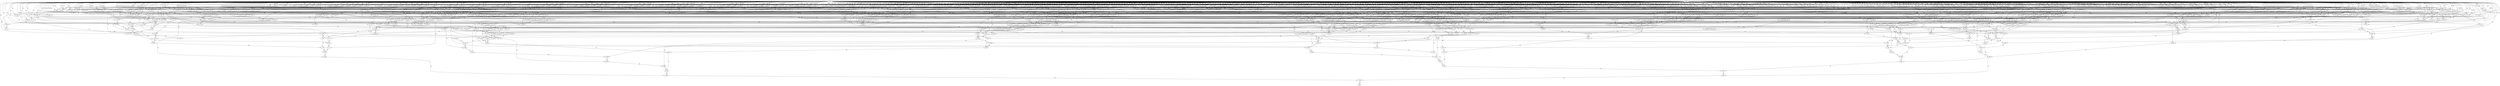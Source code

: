 digraph G {
  1 [ label="m>3771" ];
  2 [ label="Accept" ];
  3 [ label="a>2552" ];
  4 [ label="Reject" ];
  5 [ label="x<2056" ];
  6 [ label="a<3165" ];
  7 [ label="x> 486" ];
  8 [ label="m>3523" ];
  9 [ label="s>3338" ];
  10 [ label="m>2140" ];
  11 [ label="x> 537" ];
  12 [ label="x< 621" ];
  13 [ label="m<1572" ];
  14 [ label="s<2341" ];
  15 [ label="s>2125" ];
  16 [ label="s>2505" ];
  17 [ label="x<2920" ];
  18 [ label="a>2574" ];
  19 [ label="x>3305" ];
  20 [ label="a< 729" ];
  21 [ label="m<3390" ];
  22 [ label="m<3772" ];
  23 [ label="a>3900" ];
  24 [ label="m>2508" ];
  25 [ label="x> 744" ];
  26 [ label="m< 642" ];
  27 [ label="m< 843" ];
  28 [ label="x>2082" ];
  29 [ label="s>3628" ];
  30 [ label="a<1490" ];
  31 [ label="s<3742" ];
  32 [ label="a>1629" ];
  33 [ label="m<2390" ];
  34 [ label="a> 793" ];
  35 [ label="a< 963" ];
  36 [ label="a>2066" ];
  37 [ label="s<3291" ];
  38 [ label="a>2028" ];
  39 [ label="s< 975" ];
  40 [ label="s<1112" ];
  41 [ label="m> 756" ];
  42 [ label="x> 733" ];
  43 [ label="a>3064" ];
  44 [ label="x< 719" ];
  45 [ label="s> 838" ];
  46 [ label="s> 496" ];
  47 [ label="m>1219" ];
  48 [ label="x< 973" ];
  49 [ label="x<2543" ];
  50 [ label="m>3368" ];
  51 [ label="m>1648" ];
  52 [ label="a>1367" ];
  53 [ label="x>2441" ];
  54 [ label="a<1220" ];
  55 [ label="a<2677" ];
  56 [ label="s>1274" ];
  57 [ label="a<3947" ];
  58 [ label="m>2865" ];
  59 [ label="a<3514" ];
  60 [ label="x<1253" ];
  61 [ label="s> 687" ];
  62 [ label="s>1167" ];
  63 [ label="x< 162" ];
  64 [ label="x<1859" ];
  65 [ label="a>2577" ];
  66 [ label="a>2455" ];
  67 [ label="m>3351" ];
  68 [ label="s>2480" ];
  69 [ label="s< 390" ];
  70 [ label="x<2982" ];
  71 [ label="x>2464" ];
  72 [ label="m<3245" ];
  73 [ label="m>3276" ];
  74 [ label="m>3651" ];
  75 [ label="s<1003" ];
  76 [ label="m>3029" ];
  77 [ label="s> 130" ];
  78 [ label="m>2771" ];
  79 [ label="x<2157" ];
  80 [ label="s>3440" ];
  81 [ label="a<1479" ];
  82 [ label="m<2600" ];
  83 [ label="m<2535" ];
  84 [ label="x< 538" ];
  85 [ label="x< 432" ];
  86 [ label="m<1343" ];
  87 [ label="a<2775" ];
  88 [ label="x> 645" ];
  89 [ label="s< 642" ];
  90 [ label="m>2641" ];
  91 [ label="a>2603" ];
  92 [ label="x>2703" ];
  93 [ label="a< 595" ];
  94 [ label="s<3737" ];
  95 [ label="x>3125" ];
  96 [ label="a<3270" ];
  97 [ label="a<2605" ];
  98 [ label="x< 422" ];
  99 [ label="s>1915" ];
  100 [ label="a>2213" ];
  101 [ label="Start" ];
  102 [ label="x<1629" ];
  103 [ label="a<2349" ];
  104 [ label="s<1487" ];
  105 [ label="s<1791" ];
  106 [ label="x>3157" ];
  107 [ label="s< 393" ];
  108 [ label="x<2091" ];
  109 [ label="a<2815" ];
  110 [ label="m>2006" ];
  111 [ label="a<3531" ];
  112 [ label="x> 726" ];
  113 [ label="s>2919" ];
  114 [ label="s<3253" ];
  115 [ label="s<3124" ];
  116 [ label="x<2119" ];
  117 [ label="m>3004" ];
  118 [ label="a<2453" ];
  119 [ label="x>2411" ];
  120 [ label="a<2428" ];
  121 [ label="m>2738" ];
  122 [ label="m<3088" ];
  123 [ label="a>1588" ];
  124 [ label="x>3499" ];
  125 [ label="s<3277" ];
  126 [ label="a>2880" ];
  127 [ label="m>3314" ];
  128 [ label="x< 259" ];
  129 [ label="a>3320" ];
  130 [ label="a>3189" ];
  131 [ label="s<1810" ];
  132 [ label="x< 437" ];
  133 [ label="s>1572" ];
  134 [ label="m>2863" ];
  135 [ label="a>2469" ];
  136 [ label="a<1975" ];
  137 [ label="s> 623" ];
  138 [ label="m<3520" ];
  139 [ label="s>1981" ];
  140 [ label="a<2633" ];
  141 [ label="a<1441" ];
  142 [ label="x<2151" ];
  143 [ label="a>2928" ];
  144 [ label="x> 225" ];
  145 [ label="s< 467" ];
  146 [ label="a>3868" ];
  147 [ label="x<1448" ];
  148 [ label="a<1744" ];
  149 [ label="s>1375" ];
  150 [ label="x< 546" ];
  151 [ label="x> 356" ];
  152 [ label="x<1088" ];
  153 [ label="s<1028" ];
  154 [ label="s> 996" ];
  155 [ label="s>1536" ];
  156 [ label="a<3910" ];
  157 [ label="x>1220" ];
  158 [ label="a<1570" ];
  159 [ label="a<1721" ];
  160 [ label="x<1168" ];
  161 [ label="a<3325" ];
  162 [ label="x>1439" ];
  163 [ label="m<1777" ];
  164 [ label="a>3324" ];
  165 [ label="a>2975" ];
  166 [ label="x>2219" ];
  167 [ label="m<3699" ];
  168 [ label="m<3703" ];
  169 [ label="s<3648" ];
  170 [ label="x>2112" ];
  171 [ label="x>1247" ];
  172 [ label="m>2344" ];
  173 [ label="m>2417" ];
  174 [ label="m>1980" ];
  175 [ label="s<2112" ];
  176 [ label="s>3504" ];
  177 [ label="a> 633" ];
  178 [ label="s<3211" ];
  179 [ label="a<2645" ];
  180 [ label="s< 320" ];
  181 [ label="s< 259" ];
  182 [ label="x<2942" ];
  183 [ label="s< 368" ];
  184 [ label="m<1304" ];
  185 [ label="m< 789" ];
  186 [ label="m<1742" ];
  187 [ label="a>2571" ];
  188 [ label="x<2813" ];
  189 [ label="s>2442" ];
  190 [ label="m>2090" ];
  191 [ label="s<2443" ];
  192 [ label="a>3806" ];
  193 [ label="a<3432" ];
  194 [ label="x>1301" ];
  195 [ label="m<1550" ];
  196 [ label="x<1117" ];
  197 [ label="m<3113" ];
  198 [ label="s>3207" ];
  199 [ label="a>3452" ];
  200 [ label="m<1755" ];
  201 [ label="x>1035" ];
  202 [ label="s>3255" ];
  203 [ label="s>3741" ];
  204 [ label="s>2954" ];
  205 [ label="a>3921" ];
  206 [ label="a>3913" ];
  207 [ label="a<3006" ];
  208 [ label="a>3355" ];
  209 [ label="x>1195" ];
  210 [ label="s<1113" ];
  211 [ label="m>1976" ];
  212 [ label="m>1166" ];
  213 [ label="s<3371" ];
  214 [ label="s>1320" ];
  215 [ label="m<3107" ];
  216 [ label="s>1037" ];
  217 [ label="x<3329" ];
  218 [ label="m<3507" ];
  219 [ label="m>2688" ];
  220 [ label="x>2372" ];
  221 [ label="x<2430" ];
  222 [ label="x<2660" ];
  223 [ label="s<2231" ];
  224 [ label="m> 285" ];
  225 [ label="x> 662" ];
  226 [ label="a>3542" ];
  227 [ label="m>2737" ];
  228 [ label="a<3588" ];
  229 [ label="m<2202" ];
  230 [ label="x<1012" ];
  231 [ label="a<3393" ];
  232 [ label="x<3304" ];
  233 [ label="a<2900" ];
  234 [ label="a>2968" ];
  235 [ label="s< 976" ];
  236 [ label="s<1568" ];
  237 [ label="s>2041" ];
  238 [ label="m>3499" ];
  239 [ label="a>2802" ];
  240 [ label="m>1411" ];
  241 [ label="s< 342" ];
  242 [ label="x<3044" ];
  243 [ label="m<1547" ];
  244 [ label="s>3282" ];
  245 [ label="m>1574" ];
  246 [ label="x>2975" ];
  247 [ label="a>1330" ];
  248 [ label="x< 446" ];
  249 [ label="m<2633" ];
  250 [ label="s<2674" ];
  251 [ label="m>1197" ];
  252 [ label="x>1200" ];
  253 [ label="x>1103" ];
  254 [ label="a>3532" ];
  255 [ label="a<3436" ];
  256 [ label="x<1078" ];
  257 [ label="x>1966" ];
  258 [ label="m<3667" ];
  259 [ label="s>1686" ];
  260 [ label="a>3297" ];
  261 [ label="a>3652" ];
  262 [ label="x< 703" ];
  263 [ label="x< 350" ];
  264 [ label="x<1313" ];
  265 [ label="m<1813" ];
  266 [ label="s>2720" ];
  267 [ label="a< 198" ];
  268 [ label="a< 267" ];
  269 [ label="s<2440" ];
  270 [ label="m<1370" ];
  271 [ label="s>2567" ];
  272 [ label="a<1346" ];
  273 [ label="s>2543" ];
  274 [ label="s>3518" ];
  275 [ label="s>1752" ];
  276 [ label="s>1446" ];
  277 [ label="a>3503" ];
  278 [ label="a<3492" ];
  279 [ label="m<2956" ];
  280 [ label="m>2651" ];
  281 [ label="s>3077" ];
  282 [ label="a<3876" ];
  283 [ label="m>2209" ];
  284 [ label="m>3699" ];
  285 [ label="x<2709" ];
  286 [ label="a<1217" ];
  287 [ label="x>3663" ];
  288 [ label="x< 812" ];
  289 [ label="a<3044" ];
  290 [ label="m<3797" ];
  291 [ label="a>3181" ];
  292 [ label="a>2501" ];
  293 [ label="x> 662" ];
  294 [ label="m>2349" ];
  295 [ label="m>3239" ];
  296 [ label="x< 505" ];
  297 [ label="m< 648" ];
  298 [ label="s>3439" ];
  299 [ label="s<3200" ];
  300 [ label="a<3471" ];
  301 [ label="m<1617" ];
  302 [ label="a>2425" ];
  303 [ label="x<1956" ];
  304 [ label="m>2601" ];
  305 [ label="s>3506" ];
  306 [ label="a>3335" ];
  307 [ label="a>2798" ];
  308 [ label="x>2194" ];
  309 [ label="s<  99" ];
  310 [ label="m>3441" ];
  311 [ label="s<1846" ];
  312 [ label="x> 214" ];
  313 [ label="s>2664" ];
  314 [ label="x> 176" ];
  315 [ label="m> 979" ];
  316 [ label="x> 271" ];
  317 [ label="a<2808" ];
  318 [ label="s>2793" ];
  319 [ label="a>3211" ];
  320 [ label="s<2116" ];
  321 [ label="x<1429" ];
  322 [ label="a>2809" ];
  323 [ label="x<2631" ];
  324 [ label="x>3267" ];
  325 [ label="a>2864" ];
  326 [ label="x< 275" ];
  327 [ label="s> 860" ];
  328 [ label="x<1338" ];
  329 [ label="a<3957" ];
  330 [ label="s>2614" ];
  331 [ label="s>2570" ];
  332 [ label="s<2258" ];
  333 [ label="s> 956" ];
  334 [ label="x> 815" ];
  335 [ label="x> 908" ];
  336 [ label="x> 758" ];
  337 [ label="a>3107" ];
  338 [ label="x>2240" ];
  339 [ label="s<2408" ];
  340 [ label="m>1465" ];
  341 [ label="x<3017" ];
  342 [ label="x<3510" ];
  343 [ label="a>2559" ];
  344 [ label="x< 611" ];
  345 [ label="m>2489" ];
  346 [ label="x< 411" ];
  347 [ label="x> 227" ];
  348 [ label="x< 140" ];
  349 [ label="a<3335" ];
  350 [ label="a<3515" ];
  351 [ label="x< 295" ];
  352 [ label="m> 520" ];
  353 [ label="a>1674" ];
  354 [ label="x> 992" ];
  355 [ label="m>2615" ];
  356 [ label="m<2548" ];
  357 [ label="a<1141" ];
  358 [ label="a<2898" ];
  359 [ label="x>2218" ];
  360 [ label="x>3617" ];
  361 [ label="s<3551" ];
  362 [ label="s<3410" ];
  363 [ label="s<1038" ];
  364 [ label="x>2711" ];
  365 [ label="a>3615" ];
  366 [ label="m>1350" ];
  367 [ label="x> 876" ];
  368 [ label="s>2967" ];
  369 [ label="s< 208" ];
  370 [ label="x>3755" ];
  371 [ label="a> 441" ];
  372 [ label="x>3114" ];
  373 [ label="x>2720" ];
  374 [ label="s> 407" ];
  375 [ label="s> 481" ];
  376 [ label="m>1624" ];
  377 [ label="s< 294" ];
  378 [ label="s<2149" ];
  379 [ label="x>3515" ];
  380 [ label="a< 342" ];
  381 [ label="a>1883" ];
  382 [ label="m>3431" ];
  383 [ label="m>3054" ];
  384 [ label="s<2783" ];
  385 [ label="m<1099" ];
  386 [ label="x> 101" ];
  387 [ label="s<1379" ];
  388 [ label="s< 611" ];
  389 [ label="x> 797" ];
  390 [ label="s> 772" ];
  391 [ label="m<1070" ];
  392 [ label="m<1018" ];
  393 [ label="m> 375" ];
  394 [ label="s> 605" ];
  395 [ label="x>3417" ];
  396 [ label="x<3072" ];
  397 [ label="m<3021" ];
  398 [ label="m>2291" ];
  399 [ label="m<3604" ];
  400 [ label="x< 271" ];
  401 [ label="s>3536" ];
  402 [ label="s>3350" ];
  403 [ label="m>1545" ];
  404 [ label="x>1434" ];
  405 [ label="a<3918" ];
  406 [ label="x<2652" ];
  407 [ label="a<1563" ];
  408 [ label="a<1592" ];
  409 [ label="a> 801" ];
  410 [ label="s>3393" ];
  411 [ label="x<3185" ];
  412 [ label="m< 855" ];
  413 [ label="a<2443" ];
  414 [ label="x< 671" ];
  415 [ label="m>2396" ];
  416 [ label="s<2987" ];
  417 [ label="s>3154" ];
  418 [ label="m>1027" ];
  419 [ label="x< 297" ];
  420 [ label="s< 793" ];
  421 [ label="x>3189" ];
  422 [ label="s>3280" ];
  423 [ label="x<2182" ];
  424 [ label="x> 286" ];
  425 [ label="a>1235" ];
  426 [ label="a<1497" ];
  427 [ label="x>1555" ];
  428 [ label="x<2697" ];
  429 [ label="m<1775" ];
  430 [ label="m<2582" ];
  431 [ label="m<1269" ];
  432 [ label="m<3511" ];
  433 [ label="a<2947" ];
  434 [ label="x>2219" ];
  435 [ label="s> 580" ];
  436 [ label="m>2508" ];
  437 [ label="s>1868" ];
  438 [ label="m>3423" ];
  439 [ label="a<1561" ];
  440 [ label="s<1195" ];
  441 [ label="m<1634" ];
  442 [ label="s< 482" ];
  443 [ label="s> 608" ];
  444 [ label="m> 234" ];
  445 [ label="x>2208" ];
  446 [ label="m>  97" ];
  447 [ label="a>3346" ];
  448 [ label="a<2753" ];
  449 [ label="x<2085" ];
  450 [ label="s> 276" ];
  451 [ label="m<3619" ];
  452 [ label="m>2244" ];
  453 [ label="x<1006" ];
  454 [ label="a<3655" ];
  455 [ label="m<2080" ];
  456 [ label="a<3774" ];
  457 [ label="s>2066" ];
  458 [ label="m<2588" ];
  459 [ label="a<2083" ];
  460 [ label="x< 601" ];
  461 [ label="a<2231" ];
  462 [ label="s> 956" ];
  463 [ label="m>2905" ];
  464 [ label="a>2785" ];
  465 [ label="s>2991" ];
  466 [ label="x<2809" ];
  467 [ label="s<1372" ];
  468 [ label="x> 674" ];
  469 [ label="s<3336" ];
  470 [ label="a<1863" ];
  471 [ label="x>2156" ];
  472 [ label="m<3063" ];
  473 [ label="s< 984" ];
  474 [ label="s>2690" ];
  475 [ label="a>3040" ];
  476 [ label="x<1194" ];
  477 [ label="s<2583" ];
  478 [ label="x>2442" ];
  479 [ label="m>1519" ];
  480 [ label="a>2789" ];
  481 [ label="x<1100" ];
  482 [ label="a>2782" ];
  483 [ label="m>1624" ];
  484 [ label="m>3015" ];
  485 [ label="a<3333" ];
  486 [ label="x<1181" ];
  487 [ label="a>3215" ];
  488 [ label="x<3863" ];
  489 [ label="a<2683" ];
  490 [ label="a> 296" ];
  491 [ label="s>2156" ];
  492 [ label="s>2019" ];
  493 [ label="m<3116" ];
  494 [ label="m<1363" ];
  495 [ label="a<3918" ];
  496 [ label="x>2633" ];
  497 [ label="m> 170" ];
  498 [ label="a<3086" ];
  499 [ label="s> 209" ];
  500 [ label="a<3086" ];
  501 [ label="x< 186" ];
  502 [ label="x< 206" ];
  503 [ label="m>1134" ];
  504 [ label="a<2824" ];
  505 [ label="m>2364" ];
  506 [ label="s<2734" ];
  507 [ label="x>1123" ];
  508 [ label="s>2600" ];
  509 [ label="x>1553" ];
  510 [ label="a>2389" ];
  511 [ label="x> 480" ];
  512 [ label="x<3456" ];
  513 [ label="s>3602" ];
  514 [ label="a>2111" ];
  515 [ label="x>1851" ];
  516 [ label="x< 582" ];
  517 [ label="s> 967" ];
  518 [ label="x> 628" ];
  519 [ label="a<1763" ];
  520 [ label="m>3497" ];
  521 [ label="a<1434" ];
  522 [ label="a>2832" ];
  523 [ label="a<2993" ];
  524 [ label="s<3601" ];
  525 [ label="s>3811" ];
  526 [ label="m>2847" ];
  527 [ label="x>2488" ];
  528 [ label="m< 796" ];
  529 [ label="x> 598" ];
  530 [ label="s>3645" ];
  531 [ label="x>2044" ];
  532 [ label="a<2560" ];
  533 [ label="s<3310" ];
  534 [ label="x>1208" ];
  535 [ label="x<1157" ];
  536 [ label="m>1150" ];
  537 [ label="x<3147" ];
  538 [ label="x>3689" ];
  539 [ label="m>3555" ];
  540 [ label="x> 265" ];
  541 [ label="a>2834" ];
  542 [ label="s<3385" ];
  543 [ label="s>1563" ];
  544 [ label="x>2102" ];
  545 [ label="m<1209" ];
  546 [ label="a<1094" ];
  547 [ label="s>2736" ];
  548 [ label="x<2800" ];
  549 [ label="s>1976" ];
  550 [ label="m<2194" ];
  551 [ label="m<1904" ];
  552 [ label="x< 583" ];
  553 [ label="a>2073" ];
  554 [ label="a>2766" ];
  555 [ label="a>2840" ];
  556 [ label="x<3456" ];
  557 [ label="m>3125" ];
  558 [ label="x< 171" ];
  559 [ label="a<3335" ];
  560 [ label="m> 937" ];
  561 [ label="x< 433" ];
  562 [ label="s<2598" ];
  563 [ label="x<1257" ];
  564 [ label="x>1096" ];
  565 [ label="x<1486" ];
  566 [ label="m<1786" ];
  567 [ label="a<3541" ];
  568 [ label="m> 773" ];
  569 [ label="s<2830" ];
  570 [ label="m>2651" ];
  571 [ label="m>2621" ];
  572 [ label="a>2232" ];
  573 [ label="s>3483" ];
  574 [ label="m>2290" ];
  575 [ label="m<1433" ];
  576 [ label="a<1403" ];
  577 [ label="m>2129" ];
  578 [ label="s>2754" ];
  579 [ label="a< 970" ];
  580 [ label="s<2671" ];
  581 [ label="m> 563" ];
  582 [ label="x>1087" ];
  583 [ label="m> 361" ];
  584 [ label="m< 346" ];
  585 [ label="x< 933" ];
  586 [ label="a<1973" ];
  587 [ label="x>1995" ];
  588 [ label="m< 963" ];
  589 [ label="a>2859" ];
  590 [ label="x< 977" ];
  591 [ label="s< 496" ];
  592 [ label="m<2638" ];
  593 [ label="a<2334" ];
  594 [ label="a>1745" ];
  595 [ label="a>3094" ];
  596 [ label="m>3509" ];
  597 [ label="s<1411" ];
  598 [ label="x> 582" ];
  599 [ label="s>2966" ];
  600 [ label="s<2421" ];
  601 [ label="a<2704" ];
  602 [ label="m>2034" ];
  603 [ label="s<1533" ];
  604 [ label="s>2201" ];
  605 [ label="s< 890" ];
  606 [ label="m<3503" ];
  607 [ label="x>2000" ];
  608 [ label="m>3522" ];
  609 [ label="s< 800" ];
  610 [ label="a<1141" ];
  611 [ label="s<3290" ];
  612 [ label="a<1332" ];
  613 [ label="a<1328" ];
  614 [ label="a>1236" ];
  615 [ label="m<2251" ];
  616 [ label="s> 886" ];
  617 [ label="m<1228" ];
  618 [ label="m>1458" ];
  619 [ label="s>2354" ];
  620 [ label="s> 824" ];
  621 [ label="s< 393" ];
  622 [ label="s<2446" ];
  623 [ label="s>2870" ];
  624 [ label="s>2640" ];
  625 [ label="s< 917" ];
  626 [ label="a<1575" ];
  627 [ label="s>2325" ];
  628 [ label="s<2132" ];
  629 [ label="x>3042" ];
  630 [ label="s>3641" ];
  631 [ label="m<3099" ];
  632 [ label="x<2732" ];
  633 [ label="a>1994" ];
  634 [ label="x>2863" ];
  635 [ label="m<2758" ];
  636 [ label="a>2109" ];
  637 [ label="x< 540" ];
  638 [ label="s>2612" ];
  639 [ label="a<3379" ];
  640 [ label="x> 433" ];
  641 [ label="s<1587" ];
  642 [ label="s>  85" ];
  643 [ label="a>3825" ];
  644 [ label="s>  57" ];
  645 [ label="a<3615" ];
  646 [ label="s<  31" ];
  647 [ label="a<2450" ];
  648 [ label="a<2463" ];
  649 [ label="m<1077" ];
  650 [ label="s>3092" ];
  651 [ label="s<2882" ];
  652 [ label="m<1978" ];
  653 [ label="x> 606" ];
  654 [ label="s> 627" ];
  655 [ label="x< 598" ];
  656 [ label="s<3854" ];
  657 [ label="a>3479" ];
  658 [ label="a>3293" ];
  659 [ label="s<1388" ];
  660 [ label="m< 220" ];
  661 [ label="a<3336" ];
  662 [ label="s>2786" ];
  663 [ label="x< 138" ];
  664 [ label="s>1835" ];
  665 [ label="m<1731" ];
  666 [ label="s<1985" ];
  667 [ label="m>2653" ];
  668 [ label="m<3283" ];
  669 [ label="x> 523" ];
  670 [ label="m>2682" ];
  671 [ label="m<2527" ];
  672 [ label="x> 444" ];
  673 [ label="x< 233" ];
  674 [ label="s>3354" ];
  675 [ label="x>1070" ];
  676 [ label="a>3163" ];
  677 [ label="m<1999" ];
  678 [ label="a<3012" ];
  679 [ label="s<1315" ];
  680 [ label="x<2219" ];
  681 [ label="a<1180" ];
  682 [ label="m<1480" ];
  683 [ label="m>3126" ];
  684 [ label="a>1469" ];
  685 [ label="s> 709" ];
  686 [ label="a>1243" ];
  687 [ label="x>1513" ];
  688 [ label="x>2461" ];
  689 [ label="x< 891" ];
  690 [ label="a<3847" ];
  691 [ label="a<3466" ];
  692 [ label="x< 813" ];
  693 [ label="m<1552" ];
  694 [ label="a>3563" ];
  695 [ label="x< 605" ];
  696 [ label="x> 614" ];
  697 [ label="s>2734" ];
  698 [ label="a>2723" ];
  699 [ label="x<1375" ];
  700 [ label="a<2574" ];
  701 [ label="a<2580" ];
  702 [ label="s<1759" ];
  703 [ label="a<3401" ];
  704 [ label="x> 919" ];
  705 [ label="s>2651" ];
  706 [ label="m>3113" ];
  707 [ label="a>2644" ];
  708 [ label="a<3445" ];
  709 [ label="a<3058" ];
  710 [ label="x> 673" ];
  711 [ label="a<3514" ];
  712 [ label="s>3432" ];
  713 [ label="s>3277" ];
  714 [ label="m<1837" ];
  715 [ label="a>1394" ];
  716 [ label="m>1515" ];
  717 [ label="m>1851" ];
  718 [ label="x< 623" ];
  719 [ label="x> 716" ];
  720 [ label="a>1868" ];
  721 [ label="s<1412" ];
  722 [ label="m>3238" ];
  723 [ label="m>2723" ];
  724 [ label="m< 164" ];
  725 [ label="m> 259" ];
  726 [ label="m<2787" ];
  727 [ label="a<3595" ];
  728 [ label="a>2843" ];
  729 [ label="x<1198" ];
  730 [ label="s>1717" ];
  731 [ label="s>2371" ];
  732 [ label="s>3365" ];
  733 [ label="m> 758" ];
  734 [ label="s>3506" ];
  735 [ label="m> 837" ];
  736 [ label="a>3062" ];
  737 [ label="x<1421" ];
  738 [ label="x>2611" ];
  739 [ label="s<2919" ];
  740 [ label="s>2600" ];
  741 [ label="a>1065" ];
  742 [ label="s<3150" ];
  743 [ label="s>3490" ];
  744 [ label="m>1534" ];
  745 [ label="a>3770" ];
  746 [ label="x<1020" ];
  747 [ label="m< 730" ];
  748 [ label="s>1093" ];
  749 [ label="a<1584" ];
  750 [ label="s>1565" ];
  751 [ label="m> 867" ];
  752 [ label="x> 386" ];
  753 [ label="s>1805" ];
  754 [ label="a>3085" ];
  755 [ label="a<2882" ];
  756 [ label="a<3869" ];
  757 [ label="s<2373" ];
  758 [ label="s<2521" ];
  759 [ label="m<2533" ];
  760 [ label="s< 516" ];
  761 [ label="m<2027" ];
  762 [ label="s< 846" ];
  763 [ label="m>2754" ];
  764 [ label="x<  73" ];
  765 [ label="a<2910" ];
  766 [ label="m>1368" ];
  767 [ label="m> 569" ];
  768 [ label="s<2047" ];
  769 [ label="s>2249" ];
  770 [ label="a<3675" ];
  771 [ label="a<3727" ];
  772 [ label="s<2780" ];
  773 [ label="s>1086" ];
  774 [ label="m> 636" ];
  775 [ label="s<1248" ];
  776 [ label="a>2984" ];
  777 [ label="a<3351" ];
  778 [ label="s>  79" ];
  779 [ label="a>2694" ];
  780 [ label="a>2565" ];
  781 [ label="s<1255" ];
  782 [ label="m< 858" ];
  783 [ label="m<1122" ];
  784 [ label="m<2845" ];
  785 [ label="m<2393" ];
  786 [ label="x<3056" ];
  787 [ label="m>3181" ];
  788 [ label="x> 325" ];
  789 [ label="x> 141" ];
  790 [ label="s>1764" ];
  791 [ label="s>1606" ];
  792 [ label="s>2372" ];
  793 [ label="s<2087" ];
  794 [ label="s>2156" ];
  795 [ label="x> 819" ];
  796 [ label="a<3436" ];
  797 [ label="a<3448" ];
  798 [ label="s<3362" ];
  799 [ label="s<1390" ];
  800 [ label="a> 875" ];
  801 [ label="x<3451" ];
  802 [ label="x< 668" ];
  803 [ label="s>3172" ];
  804 [ label="m>1532" ];
  805 [ label="a<2602" ];
  806 [ label="m<2928" ];
  807 [ label="m<2971" ];
  808 [ label="x>2642" ];
  809 [ label="a<3478" ];
  810 [ label="a> 725" ];
  811 [ label="m<1362" ];
  812 [ label="m> 836" ];
  813 [ label="m<2098" ];
  814 [ label="s< 685" ];
  815 [ label="m<2736" ];
  816 [ label="a>2794" ];
  817 [ label="x>2633" ];
  818 [ label="s> 394" ];
  819 [ label="a>3504" ];
  820 [ label="x<2757" ];
  821 [ label="s<3287" ];
  822 [ label="s<3096" ];
  823 [ label="a> 494" ];
  824 [ label="m> 474" ];
  825 [ label="s<2508" ];
  826 [ label="a>1592" ];
  827 [ label="s>2594" ];
  828 [ label="m>1780" ];
  829 [ label="s<1444" ];
  830 [ label="a<2772" ];
  831 [ label="a>2352" ];
  832 [ label="x<3509" ];
  833 [ label="x<3271" ];
  834 [ label="m<3145" ];
  835 [ label="x>1493" ];
  836 [ label="s>3440" ];
  837 [ label="m>2845" ];
  838 [ label="x>2032" ];
  839 [ label="x< 872" ];
  840 [ label="a>1484" ];
  841 [ label="a>1614" ];
  842 [ label="x>3526" ];
  843 [ label="x<3760" ];
  844 [ label="a>1195" ];
  845 [ label="m<2537" ];
  846 [ label="a>2039" ];
  847 [ label="m<3180" ];
  848 [ label="a>2238" ];
  849 [ label="a>3593" ];
  850 [ label="a<2754" ];
  851 [ label="x< 224" ];
  852 [ label="m>2531" ];
  853 [ label="s<3534" ];
  854 [ label="x> 601" ];
  855 [ label="m>2200" ];
  856 [ label="a<3599" ];
  857 [ label="m> 906" ];
  858 [ label="m<2307" ];
  859 [ label="x<2765" ];
  860 [ label="a>3529" ];
  861 [ label="a<2624" ];
  862 [ label="m<1412" ];
  863 [ label="a<3614" ];
  864 [ label="s<1821" ];
  865 [ label="x>2454" ];
  866 [ label="x<1372" ];
  867 [ label="x<1409" ];
  868 [ label="m>1611" ];
  869 [ label="m> 571" ];
  870 [ label="a<2674" ];
  871 [ label="m<3379" ];
  872 [ label="s>2981" ];
  873 [ label="a< 392" ];
  2 -> 1 [ label="Yes" ];
  3 -> 1 [ label="No" ];
  4 -> 3 [ label="Yes" ];
  2 -> 3 [ label="No" ];
  4 -> 5 [ label="Yes" ];
  6 -> 5 [ label="No" ];
  4 -> 6 [ label="Yes" ];
  2 -> 7 [ label="Yes" ];
  8 -> 7 [ label="No" ];
  4 -> 8 [ label="Yes" ];
  2 -> 8 [ label="No" ];
  2 -> 9 [ label="Yes" ];
  10 -> 9 [ label="No" ];
  12 -> 11 [ label="Yes" ];
  13 -> 11 [ label="No" ];
  15 -> 14 [ label="Yes" ];
  16 -> 14 [ label="No" ];
  17 -> 16 [ label="Yes" ];
  19 -> 18 [ label="Yes" ];
  2 -> 20 [ label="Yes" ];
  21 -> 20 [ label="No" ];
  22 -> 21 [ label="No" ];
  2 -> 22 [ label="Yes" ];
  4 -> 22 [ label="No" ];
  2 -> 23 [ label="Yes" ];
  24 -> 23 [ label="No" ];
  4 -> 24 [ label="Yes" ];
  25 -> 24 [ label="No" ];
  4 -> 25 [ label="Yes" ];
  2 -> 25 [ label="No" ];
  4 -> 26 [ label="Yes" ];
  27 -> 26 [ label="No" ];
  2 -> 17 [ label="Yes" ];
  29 -> 28 [ label="Yes" ];
  30 -> 28 [ label="No" ];
  2 -> 30 [ label="Yes" ];
  31 -> 30 [ label="No" ];
  4 -> 31 [ label="Yes" ];
  32 -> 31 [ label="No" ];
  34 -> 33 [ label="Yes" ];
  35 -> 33 [ label="No" ];
  2 -> 36 [ label="Yes" ];
  37 -> 36 [ label="No" ];
  4 -> 37 [ label="Yes" ];
  38 -> 37 [ label="No" ];
  2 -> 38 [ label="Yes" ];
  4 -> 38 [ label="No" ];
  4 -> 39 [ label="Yes" ];
  40 -> 39 [ label="No" ];
  2 -> 40 [ label="Yes" ];
  41 -> 40 [ label="No" ];
  2 -> 41 [ label="Yes" ];
  4 -> 41 [ label="No" ];
  4 -> 42 [ label="Yes" ];
  43 -> 42 [ label="No" ];
  4 -> 43 [ label="Yes" ];
  44 -> 43 [ label="No" ];
  2 -> 45 [ label="Yes" ];
  46 -> 45 [ label="No" ];
  2 -> 46 [ label="Yes" ];
  2 -> 47 [ label="Yes" ];
  4 -> 47 [ label="No" ];
  4 -> 48 [ label="Yes" ];
  2 -> 48 [ label="No" ];
  4 -> 49 [ label="Yes" ];
  50 -> 49 [ label="No" ];
  2 -> 50 [ label="Yes" ];
  2 -> 51 [ label="Yes" ];
  4 -> 51 [ label="No" ];
  4 -> 52 [ label="Yes" ];
  53 -> 52 [ label="No" ];
  4 -> 53 [ label="Yes" ];
  54 -> 53 [ label="No" ];
  2 -> 54 [ label="Yes" ];
  4 -> 54 [ label="No" ];
  4 -> 55 [ label="No" ];
  2 -> 56 [ label="Yes" ];
  57 -> 56 [ label="No" ];
  4 -> 57 [ label="Yes" ];
  2 -> 57 [ label="No" ];
  4 -> 58 [ label="Yes" ];
  59 -> 58 [ label="No" ];
  60 -> 59 [ label="Yes" ];
  61 -> 59 [ label="No" ];
  62 -> 61 [ label="Yes" ];
  2 -> 61 [ label="No" ];
  2 -> 63 [ label="Yes" ];
  4 -> 63 [ label="No" ];
  65 -> 64 [ label="Yes" ];
  66 -> 64 [ label="No" ];
  67 -> 66 [ label="Yes" ];
  68 -> 66 [ label="No" ];
  2 -> 60 [ label="Yes" ];
  4 -> 60 [ label="No" ];
  4 -> 69 [ label="Yes" ];
  70 -> 69 [ label="No" ];
  2 -> 70 [ label="Yes" ];
  72 -> 71 [ label="Yes" ];
  73 -> 71 [ label="No" ];
  74 -> 73 [ label="Yes" ];
  75 -> 73 [ label="No" ];
  4 -> 76 [ label="Yes" ];
  77 -> 76 [ label="No" ];
  4 -> 77 [ label="Yes" ];
  78 -> 77 [ label="No" ];
  2 -> 79 [ label="Yes" ];
  4 -> 79 [ label="No" ];
  28 -> 80 [ label="Yes" ];
  81 -> 80 [ label="No" ];
  82 -> 81 [ label="Yes" ];
  83 -> 81 [ label="No" ];
  85 -> 84 [ label="Yes" ];
  86 -> 84 [ label="No" ];
  87 -> 86 [ label="Yes" ];
  88 -> 86 [ label="No" ];
  89 -> 88 [ label="Yes" ];
  90 -> 88 [ label="No" ];
  4 -> 91 [ label="Yes" ];
  2 -> 91 [ label="No" ];
  4 -> 92 [ label="Yes" ];
  2 -> 92 [ label="No" ];
  2 -> 93 [ label="Yes" ];
  4 -> 93 [ label="No" ];
  95 -> 94 [ label="No" ];
  2 -> 95 [ label="Yes" ];
  96 -> 95 [ label="No" ];
  4 -> 97 [ label="Yes" ];
  98 -> 97 [ label="No" ];
  4 -> 98 [ label="Yes" ];
  2 -> 98 [ label="No" ];
  1 -> 99 [ label="Yes" ];
  100 -> 99 [ label="No" ];
  102 -> 101 [ label="Yes" ];
  103 -> 102 [ label="Yes" ];
  104 -> 102 [ label="No" ];
  52 -> 105 [ label="Yes" ];
  106 -> 105 [ label="No" ];
  108 -> 107 [ label="No" ];
  109 -> 108 [ label="Yes" ];
  4 -> 62 [ label="Yes" ];
  110 -> 62 [ label="No" ];
  2 -> 110 [ label="Yes" ];
  111 -> 110 [ label="No" ];
  2 -> 111 [ label="Yes" ];
  4 -> 111 [ label="No" ];
  4 -> 44 [ label="Yes" ];
  112 -> 44 [ label="No" ];
  4 -> 112 [ label="Yes" ];
  113 -> 112 [ label="No" ];
  2 -> 113 [ label="Yes" ];
  4 -> 113 [ label="No" ];
  4 -> 10 [ label="Yes" ];
  114 -> 10 [ label="No" ];
  4 -> 114 [ label="Yes" ];
  116 -> 115 [ label="Yes" ];
  117 -> 115 [ label="No" ];
  118 -> 117 [ label="Yes" ];
  119 -> 117 [ label="No" ];
  120 -> 119 [ label="Yes" ];
  121 -> 119 [ label="No" ];
  2 -> 122 [ label="Yes" ];
  123 -> 122 [ label="No" ];
  4 -> 123 [ label="Yes" ];
  124 -> 123 [ label="No" ];
  2 -> 124 [ label="Yes" ];
  4 -> 124 [ label="No" ];
  4 -> 125 [ label="Yes" ];
  126 -> 125 [ label="No" ];
  4 -> 126 [ label="Yes" ];
  2 -> 126 [ label="No" ];
  128 -> 127 [ label="Yes" ];
  4 -> 129 [ label="Yes" ];
  130 -> 129 [ label="No" ];
  2 -> 130 [ label="Yes" ];
  131 -> 13 [ label="Yes" ];
  132 -> 13 [ label="No" ];
  4 -> 132 [ label="Yes" ];
  133 -> 132 [ label="No" ];
  134 -> 133 [ label="Yes" ];
  135 -> 133 [ label="No" ];
  2 -> 136 [ label="Yes" ];
  137 -> 136 [ label="No" ];
  4 -> 137 [ label="Yes" ];
  2 -> 137 [ label="No" ];
  4 -> 138 [ label="Yes" ];
  139 -> 138 [ label="No" ];
  4 -> 139 [ label="Yes" ];
  140 -> 139 [ label="No" ];
  2 -> 140 [ label="Yes" ];
  4 -> 140 [ label="No" ];
  2 -> 141 [ label="Yes" ];
  142 -> 141 [ label="No" ];
  4 -> 142 [ label="Yes" ];
  2 -> 143 [ label="Yes" ];
  4 -> 143 [ label="No" ];
  4 -> 144 [ label="Yes" ];
  4 -> 145 [ label="Yes" ];
  146 -> 145 [ label="No" ];
  4 -> 146 [ label="Yes" ];
  147 -> 146 [ label="No" ];
  2 -> 147 [ label="Yes" ];
  4 -> 147 [ label="No" ];
  2 -> 148 [ label="Yes" ];
  149 -> 148 [ label="No" ];
  2 -> 149 [ label="Yes" ];
  4 -> 149 [ label="No" ];
  151 -> 150 [ label="Yes" ];
  152 -> 150 [ label="No" ];
  153 -> 152 [ label="Yes" ];
  154 -> 152 [ label="No" ];
  155 -> 154 [ label="Yes" ];
  156 -> 154 [ label="No" ];
  4 -> 157 [ label="Yes" ];
  158 -> 157 [ label="No" ];
  4 -> 158 [ label="Yes" ];
  159 -> 158 [ label="No" ];
  4 -> 159 [ label="Yes" ];
  2 -> 159 [ label="No" ];
  2 -> 160 [ label="Yes" ];
  161 -> 160 [ label="No" ];
  162 -> 161 [ label="Yes" ];
  4 -> 163 [ label="Yes" ];
  2 -> 163 [ label="No" ];
  2 -> 164 [ label="Yes" ];
  4 -> 165 [ label="Yes" ];
  166 -> 165 [ label="No" ];
  4 -> 166 [ label="Yes" ];
  2 -> 166 [ label="No" ];
  2 -> 167 [ label="Yes" ];
  4 -> 100 [ label="Yes" ];
  168 -> 100 [ label="No" ];
  2 -> 168 [ label="Yes" ];
  4 -> 168 [ label="No" ];
  4 -> 169 [ label="Yes" ];
  170 -> 169 [ label="No" ];
  4 -> 170 [ label="Yes" ];
  2 -> 171 [ label="Yes" ];
  172 -> 171 [ label="No" ];
  2 -> 172 [ label="Yes" ];
  2 -> 173 [ label="Yes" ];
  174 -> 173 [ label="No" ];
  2 -> 174 [ label="Yes" ];
  175 -> 174 [ label="No" ];
  4 -> 176 [ label="Yes" ];
  177 -> 176 [ label="No" ];
  2 -> 177 [ label="Yes" ];
  178 -> 177 [ label="No" ];
  4 -> 178 [ label="Yes" ];
  2 -> 178 [ label="No" ];
  180 -> 179 [ label="Yes" ];
  181 -> 179 [ label="No" ];
  76 -> 181 [ label="Yes" ];
  182 -> 181 [ label="No" ];
  107 -> 182 [ label="Yes" ];
  183 -> 182 [ label="No" ];
  185 -> 184 [ label="Yes" ];
  186 -> 184 [ label="No" ];
  187 -> 186 [ label="Yes" ];
  188 -> 186 [ label="No" ];
  189 -> 188 [ label="Yes" ];
  190 -> 188 [ label="No" ];
  191 -> 190 [ label="Yes" ];
  18 -> 190 [ label="No" ];
  2 -> 192 [ label="Yes" ];
  4 -> 192 [ label="No" ];
  194 -> 193 [ label="Yes" ];
  195 -> 193 [ label="No" ];
  196 -> 195 [ label="Yes" ];
  197 -> 195 [ label="No" ];
  198 -> 197 [ label="Yes" ];
  199 -> 197 [ label="No" ];
  201 -> 200 [ label="Yes" ];
  202 -> 200 [ label="No" ];
  203 -> 202 [ label="Yes" ];
  204 -> 202 [ label="No" ];
  205 -> 204 [ label="Yes" ];
  206 -> 204 [ label="No" ];
  4 -> 207 [ label="Yes" ];
  2 -> 207 [ label="No" ];
  209 -> 208 [ label="Yes" ];
  210 -> 208 [ label="No" ];
  160 -> 210 [ label="Yes" ];
  211 -> 210 [ label="No" ];
  212 -> 211 [ label="No" ];
  4 -> 213 [ label="Yes" ];
  2 -> 213 [ label="No" ];
  2 -> 214 [ label="Yes" ];
  216 -> 215 [ label="Yes" ];
  217 -> 215 [ label="No" ];
  218 -> 217 [ label="Yes" ];
  2 -> 106 [ label="Yes" ];
  219 -> 106 [ label="No" ];
  220 -> 219 [ label="Yes" ];
  221 -> 219 [ label="No" ];
  141 -> 222 [ label="Yes" ];
  223 -> 222 [ label="No" ];
  224 -> 223 [ label="Yes" ];
  2 -> 223 [ label="No" ];
  226 -> 225 [ label="Yes" ];
  227 -> 225 [ label="No" ];
  228 -> 227 [ label="Yes" ];
  229 -> 227 [ label="No" ];
  2 -> 209 [ label="Yes" ];
  230 -> 209 [ label="No" ];
  4 -> 230 [ label="Yes" ];
  231 -> 230 [ label="No" ];
  92 -> 180 [ label="Yes" ];
  69 -> 180 [ label="No" ];
  232 -> 183 [ label="Yes" ];
  233 -> 183 [ label="No" ];
  2 -> 233 [ label="Yes" ];
  234 -> 233 [ label="No" ];
  2 -> 234 [ label="Yes" ];
  4 -> 235 [ label="Yes" ];
  2 -> 235 [ label="No" ];
  4 -> 236 [ label="Yes" ];
  237 -> 236 [ label="No" ];
  2 -> 237 [ label="Yes" ];
  2 -> 29 [ label="Yes" ];
  4 -> 238 [ label="Yes" ];
  239 -> 238 [ label="No" ];
  4 -> 239 [ label="No" ];
  240 -> 34 [ label="Yes" ];
  241 -> 34 [ label="No" ];
  242 -> 241 [ label="No" ];
  4 -> 243 [ label="Yes" ];
  2 -> 243 [ label="No" ];
  2 -> 244 [ label="Yes" ];
  4 -> 244 [ label="No" ];
  246 -> 245 [ label="Yes" ];
  247 -> 245 [ label="No" ];
  4 -> 248 [ label="Yes" ];
  249 -> 248 [ label="No" ];
  4 -> 249 [ label="Yes" ];
  2 -> 249 [ label="No" ];
  4 -> 250 [ label="Yes" ];
  2 -> 151 [ label="Yes" ];
  4 -> 151 [ label="No" ];
  252 -> 251 [ label="Yes" ];
  253 -> 251 [ label="No" ];
  4 -> 254 [ label="Yes" ];
  2 -> 254 [ label="No" ];
  2 -> 231 [ label="Yes" ];
  255 -> 231 [ label="No" ];
  4 -> 255 [ label="Yes" ];
  256 -> 255 [ label="No" ];
  2 -> 256 [ label="Yes" ];
  4 -> 256 [ label="No" ];
  2 -> 78 [ label="Yes" ];
  4 -> 78 [ label="No" ];
  2 -> 67 [ label="Yes" ];
  257 -> 67 [ label="No" ];
  2 -> 257 [ label="Yes" ];
  4 -> 258 [ label="Yes" ];
  259 -> 103 [ label="Yes" ];
  260 -> 103 [ label="No" ];
  261 -> 260 [ label="Yes" ];
  262 -> 260 [ label="No" ];
  263 -> 262 [ label="Yes" ];
  264 -> 262 [ label="No" ];
  2 -> 265 [ label="No" ];
  2 -> 266 [ label="Yes" ];
  4 -> 266 [ label="No" ];
  2 -> 267 [ label="Yes" ];
  268 -> 267 [ label="No" ];
  4 -> 268 [ label="Yes" ];
  4 -> 269 [ label="Yes" ];
  270 -> 269 [ label="No" ];
  271 -> 270 [ label="Yes" ];
  272 -> 270 [ label="No" ];
  273 -> 272 [ label="Yes" ];
  4 -> 272 [ label="No" ];
  2 -> 274 [ label="Yes" ];
  275 -> 226 [ label="Yes" ];
  276 -> 226 [ label="No" ];
  277 -> 276 [ label="Yes" ];
  278 -> 276 [ label="No" ];
  279 -> 278 [ label="Yes" ];
  58 -> 278 [ label="No" ];
  2 -> 205 [ label="Yes" ];
  280 -> 205 [ label="No" ];
  2 -> 280 [ label="Yes" ];
  281 -> 280 [ label="No" ];
  282 -> 281 [ label="Yes" ];
  2 -> 281 [ label="No" ];
  2 -> 283 [ label="Yes" ];
  4 -> 283 [ label="No" ];
  4 -> 284 [ label="Yes" ];
  285 -> 284 [ label="No" ];
  4 -> 285 [ label="Yes" ];
  2 -> 286 [ label="Yes" ];
  2 -> 287 [ label="Yes" ];
  4 -> 287 [ label="No" ];
  2 -> 288 [ label="Yes" ];
  2 -> 289 [ label="Yes" ];
  290 -> 289 [ label="No" ];
  2 -> 290 [ label="Yes" ];
  291 -> 290 [ label="No" ];
  4 -> 291 [ label="Yes" ];
  2 -> 291 [ label="No" ];
  4 -> 292 [ label="Yes" ];
  293 -> 292 [ label="No" ];
  4 -> 293 [ label="Yes" ];
  2 -> 293 [ label="No" ];
  295 -> 294 [ label="Yes" ];
  296 -> 294 [ label="No" ];
  2 -> 297 [ label="Yes" ];
  4 -> 297 [ label="No" ];
  2 -> 298 [ label="Yes" ];
  299 -> 298 [ label="No" ];
  2 -> 299 [ label="Yes" ];
  94 -> 300 [ label="Yes" ];
  301 -> 300 [ label="No" ];
  4 -> 302 [ label="Yes" ];
  4 -> 303 [ label="Yes" ];
  304 -> 303 [ label="No" ];
  305 -> 304 [ label="Yes" ];
  169 -> 304 [ label="No" ];
  4 -> 306 [ label="Yes" ];
  307 -> 306 [ label="No" ];
  308 -> 307 [ label="Yes" ];
  309 -> 307 [ label="No" ];
  99 -> 310 [ label="Yes" ];
  311 -> 310 [ label="No" ];
  313 -> 312 [ label="Yes" ];
  314 -> 312 [ label="No" ];
  4 -> 315 [ label="Yes" ];
  316 -> 315 [ label="No" ];
  4 -> 316 [ label="Yes" ];
  317 -> 316 [ label="No" ];
  2 -> 317 [ label="Yes" ];
  4 -> 317 [ label="No" ];
  4 -> 318 [ label="Yes" ];
  2 -> 318 [ label="No" ];
  4 -> 319 [ label="Yes" ];
  2 -> 319 [ label="No" ];
  321 -> 320 [ label="Yes" ];
  322 -> 320 [ label="No" ];
  4 -> 240 [ label="Yes" ];
  323 -> 240 [ label="No" ];
  2 -> 323 [ label="Yes" ];
  324 -> 323 [ label="No" ];
  2 -> 324 [ label="Yes" ];
  4 -> 324 [ label="No" ];
  4 -> 325 [ label="Yes" ];
  2 -> 325 [ label="No" ];
  327 -> 326 [ label="No" ];
  214 -> 327 [ label="Yes" ];
  2 -> 328 [ label="Yes" ];
  329 -> 328 [ label="No" ];
  4 -> 329 [ label="Yes" ];
  2 -> 329 [ label="No" ];
  330 -> 185 [ label="Yes" ];
  331 -> 185 [ label="No" ];
  333 -> 332 [ label="Yes" ];
  334 -> 332 [ label="No" ];
  335 -> 334 [ label="Yes" ];
  336 -> 334 [ label="No" ];
  337 -> 336 [ label="Yes" ];
  42 -> 336 [ label="No" ];
  2 -> 82 [ label="Yes" ];
  338 -> 82 [ label="No" ];
  339 -> 187 [ label="Yes" ];
  340 -> 187 [ label="No" ];
  2 -> 340 [ label="Yes" ];
  341 -> 340 [ label="No" ];
  4 -> 341 [ label="Yes" ];
  342 -> 341 [ label="No" ];
  294 -> 343 [ label="Yes" ];
  11 -> 343 [ label="No" ];
  4 -> 198 [ label="Yes" ];
  171 -> 198 [ label="No" ];
  4 -> 344 [ label="Yes" ];
  2 -> 344 [ label="No" ];
  346 -> 345 [ label="Yes" ];
  347 -> 345 [ label="No" ];
  4 -> 347 [ label="Yes" ];
  348 -> 347 [ label="No" ];
  4 -> 349 [ label="Yes" ];
  350 -> 349 [ label="No" ];
  2 -> 350 [ label="Yes" ];
  4 -> 350 [ label="No" ];
  2 -> 351 [ label="Yes" ];
  352 -> 351 [ label="No" ];
  4 -> 352 [ label="Yes" ];
  2 -> 220 [ label="Yes" ];
  4 -> 220 [ label="No" ];
  4 -> 353 [ label="Yes" ];
  354 -> 264 [ label="Yes" ];
  355 -> 264 [ label="No" ];
  356 -> 259 [ label="Yes" ];
  357 -> 259 [ label="No" ];
  4 -> 358 [ label="Yes" ];
  359 -> 358 [ label="No" ];
  4 -> 359 [ label="Yes" ];
  2 -> 359 [ label="No" ];
  361 -> 360 [ label="Yes" ];
  362 -> 360 [ label="No" ];
  2 -> 363 [ label="Yes" ];
  4 -> 364 [ label="Yes" ];
  2 -> 364 [ label="No" ];
  4 -> 365 [ label="Yes" ];
  366 -> 365 [ label="No" ];
  367 -> 366 [ label="Yes" ];
  4 -> 368 [ label="Yes" ];
  2 -> 309 [ label="Yes" ];
  369 -> 309 [ label="No" ];
  2 -> 369 [ label="Yes" ];
  2 -> 370 [ label="Yes" ];
  371 -> 370 [ label="No" ];
  4 -> 371 [ label="Yes" ];
  2 -> 371 [ label="No" ];
  266 -> 194 [ label="Yes" ];
  318 -> 194 [ label="No" ];
  374 -> 373 [ label="Yes" ];
  375 -> 373 [ label="No" ];
  376 -> 375 [ label="Yes" ];
  377 -> 375 [ label="No" ];
  306 -> 377 [ label="Yes" ];
  5 -> 377 [ label="No" ];
  4 -> 378 [ label="Yes" ];
  379 -> 378 [ label="No" ];
  370 -> 379 [ label="Yes" ];
  380 -> 379 [ label="No" ];
  267 -> 380 [ label="Yes" ];
  136 -> 381 [ label="Yes" ];
  382 -> 381 [ label="No" ];
  2 -> 382 [ label="Yes" ];
  383 -> 382 [ label="No" ];
  2 -> 282 [ label="Yes" ];
  4 -> 384 [ label="Yes" ];
  385 -> 384 [ label="No" ];
  4 -> 385 [ label="Yes" ];
  4 -> 386 [ label="Yes" ];
  387 -> 386 [ label="No" ];
  2 -> 387 [ label="Yes" ];
  389 -> 388 [ label="No" ];
  391 -> 390 [ label="Yes" ];
  392 -> 390 [ label="No" ];
  393 -> 392 [ label="Yes" ];
  373 -> 392 [ label="No" ];
  394 -> 374 [ label="Yes" ];
  395 -> 374 [ label="No" ];
  4 -> 395 [ label="Yes" ];
  396 -> 395 [ label="No" ];
  2 -> 153 [ label="Yes" ];
  4 -> 153 [ label="No" ];
  398 -> 397 [ label="Yes" ];
  399 -> 397 [ label="No" ];
  368 -> 399 [ label="Yes" ];
  400 -> 399 [ label="No" ];
  289 -> 400 [ label="Yes" ];
  4 -> 400 [ label="No" ];
  402 -> 401 [ label="No" ];
  358 -> 402 [ label="Yes" ];
  2 -> 402 [ label="No" ];
  2 -> 403 [ label="Yes" ];
  404 -> 403 [ label="No" ];
  4 -> 404 [ label="Yes" ];
  405 -> 404 [ label="No" ];
  4 -> 405 [ label="Yes" ];
  2 -> 405 [ label="No" ];
  406 -> 391 [ label="Yes" ];
  143 -> 391 [ label="No" ];
  4 -> 32 [ label="Yes" ];
  407 -> 32 [ label="No" ];
  4 -> 407 [ label="Yes" ];
  408 -> 407 [ label="No" ];
  2 -> 408 [ label="Yes" ];
  4 -> 408 [ label="No" ];
  2 -> 409 [ label="Yes" ];
  4 -> 409 [ label="No" ];
  2 -> 410 [ label="Yes" ];
  411 -> 410 [ label="No" ];
  4 -> 411 [ label="Yes" ];
  2 -> 411 [ label="No" ];
  79 -> 412 [ label="Yes" ];
  2 -> 412 [ label="No" ];
  4 -> 128 [ label="Yes" ];
  2 -> 128 [ label="No" ];
  2 -> 12 [ label="Yes" ];
  413 -> 12 [ label="No" ];
  414 -> 413 [ label="Yes" ];
  292 -> 413 [ label="No" ];
  416 -> 415 [ label="Yes" ];
  417 -> 415 [ label="No" ];
  365 -> 418 [ label="Yes" ];
  2 -> 389 [ label="Yes" ];
  419 -> 389 [ label="No" ];
  2 -> 419 [ label="Yes" ];
  420 -> 419 [ label="No" ];
  4 -> 420 [ label="Yes" ];
  2 -> 420 [ label="No" ];
  2 -> 421 [ label="Yes" ];
  422 -> 421 [ label="No" ];
  423 -> 422 [ label="No" ];
  2 -> 423 [ label="Yes" ];
  192 -> 423 [ label="No" ];
  2 -> 424 [ label="Yes" ];
  4 -> 424 [ label="No" ];
  4 -> 361 [ label="Yes" ];
  425 -> 361 [ label="No" ];
  4 -> 425 [ label="Yes" ];
  2 -> 425 [ label="No" ];
  4 -> 426 [ label="Yes" ];
  427 -> 426 [ label="No" ];
  2 -> 427 [ label="Yes" ];
  4 -> 427 [ label="No" ];
  429 -> 428 [ label="Yes" ];
  430 -> 428 [ label="No" ];
  431 -> 430 [ label="Yes" ];
  432 -> 430 [ label="No" ];
  2 -> 433 [ label="Yes" ];
  4 -> 433 [ label="No" ];
  2 -> 434 [ label="Yes" ];
  435 -> 434 [ label="No" ];
  2 -> 435 [ label="Yes" ];
  4 -> 435 [ label="No" ];
  2 -> 437 [ label="Yes" ];
  167 -> 438 [ label="Yes" ];
  439 -> 438 [ label="No" ];
  2 -> 439 [ label="Yes" ];
  122 -> 439 [ label="No" ];
  2 -> 65 [ label="Yes" ];
  2 -> 440 [ label="Yes" ];
  4 -> 440 [ label="No" ];
  4 -> 441 [ label="No" ];
  2 -> 442 [ label="Yes" ];
  443 -> 442 [ label="No" ];
  2 -> 443 [ label="Yes" ];
  4 -> 443 [ label="No" ];
  2 -> 444 [ label="Yes" ];
  445 -> 444 [ label="No" ];
  4 -> 445 [ label="Yes" ];
  446 -> 445 [ label="No" ];
  4 -> 446 [ label="Yes" ];
  2 -> 446 [ label="No" ];
  448 -> 447 [ label="No" ];
  449 -> 448 [ label="Yes" ];
  450 -> 448 [ label="No" ];
  165 -> 450 [ label="Yes" ];
  444 -> 450 [ label="No" ];
  4 -> 199 [ label="Yes" ];
  451 -> 199 [ label="No" ];
  2 -> 451 [ label="Yes" ];
  4 -> 451 [ label="No" ];
  452 -> 191 [ label="No" ];
  4 -> 453 [ label="Yes" ];
  455 -> 454 [ label="Yes" ];
  456 -> 454 [ label="No" ];
  163 -> 456 [ label="Yes" ];
  457 -> 456 [ label="No" ];
  283 -> 457 [ label="Yes" ];
  372 -> 457 [ label="No" ];
  388 -> 458 [ label="Yes" ];
  459 -> 458 [ label="No" ];
  381 -> 459 [ label="Yes" ];
  460 -> 459 [ label="No" ];
  461 -> 460 [ label="Yes" ];
  363 -> 85 [ label="Yes" ];
  462 -> 85 [ label="No" ];
  4 -> 462 [ label="Yes" ];
  2 -> 462 [ label="No" ];
  4 -> 89 [ label="Yes" ];
  463 -> 89 [ label="No" ];
  464 -> 463 [ label="No" ];
  428 -> 465 [ label="Yes" ];
  466 -> 465 [ label="No" ];
  2 -> 464 [ label="Yes" ];
  467 -> 464 [ label="No" ];
  4 -> 467 [ label="Yes" ];
  468 -> 467 [ label="No" ];
  4 -> 468 [ label="Yes" ];
  2 -> 468 [ label="No" ];
  2 -> 469 [ label="Yes" ];
  470 -> 469 [ label="No" ];
  2 -> 470 [ label="Yes" ];
  4 -> 470 [ label="No" ];
  4 -> 471 [ label="Yes" ];
  472 -> 471 [ label="No" ];
  2 -> 473 [ label="Yes" ];
  4 -> 473 [ label="No" ];
  2 -> 474 [ label="Yes" ];
  475 -> 474 [ label="No" ];
  4 -> 475 [ label="Yes" ];
  476 -> 475 [ label="No" ];
  2 -> 476 [ label="Yes" ];
  4 -> 476 [ label="No" ];
  2 -> 346 [ label="Yes" ];
  477 -> 346 [ label="No" ];
  2 -> 477 [ label="Yes" ];
  4 -> 478 [ label="Yes" ];
  4 -> 479 [ label="Yes" ];
  480 -> 479 [ label="No" ];
  2 -> 480 [ label="Yes" ];
  4 -> 480 [ label="No" ];
  481 -> 354 [ label="Yes" ];
  482 -> 354 [ label="No" ];
  332 -> 482 [ label="Yes" ];
  483 -> 482 [ label="No" ];
  2 -> 484 [ label="Yes" ];
  485 -> 484 [ label="No" ];
  2 -> 485 [ label="Yes" ];
  486 -> 485 [ label="No" ];
  4 -> 486 [ label="Yes" ];
  2 -> 486 [ label="No" ];
  2 -> 487 [ label="Yes" ];
  488 -> 487 [ label="No" ];
  489 -> 488 [ label="Yes" ];
  325 -> 488 [ label="No" ];
  491 -> 490 [ label="Yes" ];
  492 -> 490 [ label="No" ];
  2 -> 492 [ label="Yes" ];
  2 -> 277 [ label="Yes" ];
  493 -> 277 [ label="No" ];
  4 -> 493 [ label="Yes" ];
  258 -> 493 [ label="No" ];
  2 -> 494 [ label="Yes" ];
  495 -> 494 [ label="No" ];
  4 -> 495 [ label="Yes" ];
  26 -> 393 [ label="Yes" ];
  496 -> 393 [ label="No" ];
  497 -> 496 [ label="Yes" ];
  447 -> 496 [ label="No" ];
  179 -> 498 [ label="Yes" ];
  499 -> 498 [ label="No" ];
  125 -> 500 [ label="Yes" ];
  501 -> 500 [ label="No" ];
  2 -> 501 [ label="Yes" ];
  502 -> 501 [ label="No" ];
  319 -> 502 [ label="Yes" ];
  315 -> 313 [ label="Yes" ];
  503 -> 313 [ label="No" ];
  479 -> 503 [ label="Yes" ];
  504 -> 503 [ label="No" ];
  351 -> 504 [ label="Yes" ];
  4 -> 504 [ label="No" ];
  506 -> 505 [ label="Yes" ];
  507 -> 505 [ label="No" ];
  509 -> 508 [ label="Yes" ];
  4 -> 508 [ label="No" ];
  2 -> 135 [ label="Yes" ];
  510 -> 135 [ label="No" ];
  2 -> 510 [ label="Yes" ];
  511 -> 510 [ label="No" ];
  2 -> 511 [ label="Yes" ];
  4 -> 511 [ label="No" ];
  4 -> 432 [ label="Yes" ];
  512 -> 432 [ label="No" ];
  4 -> 512 [ label="Yes" ];
  513 -> 512 [ label="No" ];
  287 -> 513 [ label="Yes" ];
  213 -> 513 [ label="No" ];
  2 -> 514 [ label="Yes" ];
  515 -> 514 [ label="No" ];
  4 -> 515 [ label="Yes" ];
  2 -> 515 [ label="No" ];
  97 -> 296 [ label="Yes" ];
  517 -> 516 [ label="Yes" ];
  518 -> 516 [ label="No" ];
  2 -> 383 [ label="Yes" ];
  519 -> 383 [ label="No" ];
  4 -> 519 [ label="Yes" ];
  2 -> 519 [ label="No" ];
  2 -> 520 [ label="Yes" ];
  521 -> 520 [ label="No" ];
  2 -> 521 [ label="Yes" ];
  4 -> 521 [ label="No" ];
  523 -> 522 [ label="Yes" ];
  524 -> 522 [ label="No" ];
  2 -> 524 [ label="Yes" ];
  525 -> 524 [ label="No" ];
  526 -> 525 [ label="Yes" ];
  527 -> 525 [ label="No" ];
  2 -> 201 [ label="Yes" ];
  528 -> 201 [ label="No" ];
  4 -> 528 [ label="Yes" ];
  529 -> 528 [ label="No" ];
  47 -> 529 [ label="Yes" ];
  494 -> 529 [ label="No" ];
  4 -> 530 [ label="Yes" ];
  531 -> 530 [ label="No" ];
  4 -> 531 [ label="Yes" ];
  532 -> 531 [ label="No" ];
  4 -> 532 [ label="Yes" ];
  533 -> 532 [ label="No" ];
  4 -> 534 [ label="Yes" ];
  535 -> 534 [ label="No" ];
  4 -> 535 [ label="Yes" ];
  536 -> 535 [ label="No" ];
  2 -> 536 [ label="Yes" ];
  4 -> 536 [ label="No" ];
  71 -> 537 [ label="Yes" ];
  538 -> 537 [ label="No" ];
  424 -> 539 [ label="Yes" ];
  540 -> 539 [ label="No" ];
  254 -> 540 [ label="Yes" ];
  2 -> 540 [ label="No" ];
  2 -> 509 [ label="Yes" ];
  541 -> 509 [ label="No" ];
  2 -> 541 [ label="Yes" ];
  542 -> 541 [ label="No" ];
  2 -> 542 [ label="Yes" ];
  4 -> 542 [ label="No" ];
  297 -> 543 [ label="Yes" ];
  544 -> 543 [ label="No" ];
  2 -> 544 [ label="Yes" ];
  545 -> 544 [ label="No" ];
  2 -> 311 [ label="Yes" ];
  93 -> 35 [ label="Yes" ];
  465 -> 546 [ label="Yes" ];
  547 -> 546 [ label="No" ];
  548 -> 547 [ label="Yes" ];
  549 -> 547 [ label="No" ];
  550 -> 549 [ label="Yes" ];
  551 -> 549 [ label="No" ];
  553 -> 118 [ label="Yes" ];
  554 -> 118 [ label="No" ];
  401 -> 554 [ label="Yes" ];
  4 -> 224 [ label="Yes" ];
  2 -> 224 [ label="No" ];
  555 -> 87 [ label="No" ];
  2 -> 109 [ label="Yes" ];
  4 -> 109 [ label="No" ];
  487 -> 538 [ label="Yes" ];
  556 -> 538 [ label="No" ];
  215 -> 556 [ label="Yes" ];
  557 -> 556 [ label="No" ];
  4 -> 348 [ label="Yes" ];
  558 -> 348 [ label="No" ];
  2 -> 558 [ label="Yes" ];
  4 -> 558 [ label="No" ];
  4 -> 559 [ label="Yes" ];
  2 -> 559 [ label="No" ];
  2 -> 560 [ label="Yes" ];
  561 -> 229 [ label="Yes" ];
  345 -> 229 [ label="No" ];
  173 -> 483 [ label="Yes" ];
  562 -> 483 [ label="No" ];
  564 -> 563 [ label="Yes" ];
  565 -> 563 [ label="No" ];
  2 -> 565 [ label="Yes" ];
  426 -> 565 [ label="No" ];
  2 -> 566 [ label="Yes" ];
  567 -> 566 [ label="No" ];
  4 -> 567 [ label="Yes" ];
  2 -> 567 [ label="No" ];
  269 -> 568 [ label="Yes" ];
  222 -> 568 [ label="No" ];
  2 -> 569 [ label="Yes" ];
  2 -> 305 [ label="Yes" ];
  570 -> 305 [ label="No" ];
  2 -> 570 [ label="Yes" ];
  571 -> 570 [ label="No" ];
  2 -> 571 [ label="Yes" ];
  4 -> 571 [ label="No" ];
  530 -> 121 [ label="Yes" ];
  572 -> 121 [ label="No" ];
  303 -> 572 [ label="Yes" ];
  573 -> 572 [ label="No" ];
  20 -> 574 [ label="Yes" ];
  576 -> 575 [ label="Yes" ];
  577 -> 575 [ label="No" ];
  578 -> 577 [ label="Yes" ];
  579 -> 577 [ label="No" ];
  580 -> 579 [ label="Yes" ];
  250 -> 579 [ label="No" ];
  4 -> 581 [ label="Yes" ];
  582 -> 581 [ label="No" ];
  583 -> 582 [ label="Yes" ];
  584 -> 582 [ label="No" ];
  4 -> 584 [ label="Yes" ];
  585 -> 584 [ label="No" ];
  2 -> 573 [ label="Yes" ];
  586 -> 573 [ label="No" ];
  469 -> 586 [ label="Yes" ];
  587 -> 586 [ label="No" ];
  36 -> 587 [ label="Yes" ];
  514 -> 587 [ label="No" ];
  4 -> 588 [ label="Yes" ];
  589 -> 588 [ label="No" ];
  4 -> 589 [ label="Yes" ];
  2 -> 589 [ label="No" ];
  591 -> 590 [ label="Yes" ];
  592 -> 590 [ label="No" ];
  2 -> 19 [ label="Yes" ];
  4 -> 507 [ label="Yes" ];
  48 -> 507 [ label="No" ];
  2 -> 517 [ label="Yes" ];
  248 -> 517 [ label="No" ];
  593 -> 104 [ label="Yes" ];
  594 -> 104 [ label="No" ];
  595 -> 594 [ label="Yes" ];
  546 -> 594 [ label="No" ];
  2 -> 596 [ label="Yes" ];
  597 -> 596 [ label="No" ];
  4 -> 597 [ label="Yes" ];
  251 -> 598 [ label="Yes" ];
  599 -> 598 [ label="No" ];
  298 -> 599 [ label="Yes" ];
  600 -> 599 [ label="No" ];
  409 -> 600 [ label="Yes" ];
  575 -> 600 [ label="No" ];
  601 -> 481 [ label="Yes" ];
  602 -> 481 [ label="No" ];
  603 -> 602 [ label="Yes" ];
  534 -> 602 [ label="No" ];
  129 -> 455 [ label="Yes" ];
  604 -> 455 [ label="No" ];
  349 -> 604 [ label="No" ];
  2 -> 605 [ label="Yes" ];
  606 -> 605 [ label="No" ];
  2 -> 606 [ label="Yes" ];
  607 -> 606 [ label="No" ];
  2 -> 607 [ label="Yes" ];
  4 -> 607 [ label="No" ];
  4 -> 72 [ label="Yes" ];
  608 -> 72 [ label="No" ];
  364 -> 608 [ label="Yes" ];
  33 -> 609 [ label="Yes" ];
  245 -> 609 [ label="No" ];
  4 -> 610 [ label="Yes" ];
  611 -> 610 [ label="No" ];
  4 -> 611 [ label="Yes" ];
  2 -> 611 [ label="No" ];
  612 -> 591 [ label="Yes" ];
  613 -> 591 [ label="No" ];
  614 -> 613 [ label="Yes" ];
  615 -> 613 [ label="No" ];
  4 -> 615 [ label="Yes" ];
  616 -> 615 [ label="No" ];
  4 -> 376 [ label="Yes" ];
  617 -> 376 [ label="No" ];
  4 -> 617 [ label="Yes" ];
  618 -> 617 [ label="No" ];
  434 -> 618 [ label="No" ];
  2 -> 619 [ label="Yes" ];
  620 -> 619 [ label="No" ];
  4 -> 620 [ label="Yes" ];
  621 -> 620 [ label="No" ];
  4 -> 621 [ label="Yes" ];
  2 -> 621 [ label="No" ];
  4 -> 398 [ label="Yes" ];
  2 -> 622 [ label="Yes" ];
  623 -> 622 [ label="No" ];
  2 -> 623 [ label="Yes" ];
  624 -> 623 [ label="No" ];
  2 -> 624 [ label="Yes" ];
  4 -> 624 [ label="No" ];
  288 -> 333 [ label="Yes" ];
  2 -> 333 [ label="No" ];
  552 -> 625 [ label="No" ];
  2 -> 626 [ label="Yes" ];
  627 -> 626 [ label="No" ];
  2 -> 627 [ label="Yes" ];
  628 -> 627 [ label="No" ];
  629 -> 628 [ label="Yes" ];
  2 -> 628 [ label="No" ];
  4 -> 252 [ label="Yes" ];
  4 -> 416 [ label="Yes" ];
  630 -> 416 [ label="No" ];
  2 -> 630 [ label="Yes" ];
  631 -> 630 [ label="No" ];
  2 -> 631 [ label="No" ];
  633 -> 632 [ label="Yes" ];
  634 -> 632 [ label="No" ];
  635 -> 634 [ label="Yes" ];
  636 -> 634 [ label="No" ];
  4 -> 636 [ label="Yes" ];
  2 -> 636 [ label="No" ];
  4 -> 561 [ label="Yes" ];
  637 -> 561 [ label="No" ];
  619 -> 637 [ label="Yes" ];
  638 -> 637 [ label="No" ];
  566 -> 638 [ label="Yes" ];
  344 -> 638 [ label="No" ];
  640 -> 639 [ label="No" ];
  641 -> 640 [ label="Yes" ];
  243 -> 640 [ label="No" ];
  4 -> 642 [ label="Yes" ];
  643 -> 642 [ label="No" ];
  4 -> 643 [ label="Yes" ];
  644 -> 643 [ label="No" ];
  645 -> 644 [ label="Yes" ];
  646 -> 644 [ label="No" ];
  4 -> 645 [ label="Yes" ];
  2 -> 645 [ label="No" ];
  2 -> 592 [ label="Yes" ];
  520 -> 592 [ label="No" ];
  442 -> 497 [ label="Yes" ];
  2 -> 497 [ label="No" ];
  647 -> 331 [ label="Yes" ];
  648 -> 331 [ label="No" ];
  649 -> 648 [ label="No" ];
  588 -> 649 [ label="Yes" ];
  4 -> 338 [ label="Yes" ];
  650 -> 338 [ label="No" ];
  2 -> 650 [ label="Yes" ];
  651 -> 650 [ label="No" ];
  4 -> 651 [ label="Yes" ];
  2 -> 651 [ label="No" ];
  4 -> 394 [ label="Yes" ];
  652 -> 394 [ label="No" ];
  4 -> 652 [ label="Yes" ];
  2 -> 555 [ label="Yes" ];
  653 -> 555 [ label="No" ];
  4 -> 653 [ label="Yes" ];
  2 -> 653 [ label="No" ];
  2 -> 654 [ label="Yes" ];
  4 -> 654 [ label="No" ];
  2 -> 533 [ label="Yes" ];
  655 -> 90 [ label="No" ];
  45 -> 655 [ label="Yes" ];
  4 -> 96 [ label="Yes" ];
  656 -> 96 [ label="No" ];
  2 -> 656 [ label="Yes" ];
  4 -> 656 [ label="No" ];
  2 -> 491 [ label="Yes" ];
  4 -> 491 [ label="No" ];
  421 -> 657 [ label="Yes" ];
  658 -> 657 [ label="No" ];
  441 -> 658 [ label="Yes" ];
  9 -> 658 [ label="No" ];
  4 -> 659 [ label="Yes" ];
  660 -> 659 [ label="No" ];
  2 -> 660 [ label="Yes" ];
  661 -> 660 [ label="No" ];
  2 -> 661 [ label="Yes" ];
  4 -> 661 [ label="No" ];
  4 -> 232 [ label="Yes" ];
  2 -> 232 [ label="No" ];
  2 -> 342 [ label="Yes" ];
  662 -> 342 [ label="No" ];
  2 -> 662 [ label="Yes" ];
  4 -> 662 [ label="No" ];
  664 -> 663 [ label="Yes" ];
  665 -> 663 [ label="No" ];
  312 -> 665 [ label="Yes" ];
  666 -> 665 [ label="No" ];
  145 -> 156 [ label="Yes" ];
  328 -> 156 [ label="No" ];
  2 -> 667 [ label="Yes" ];
  4 -> 667 [ label="No" ];
  2 -> 489 [ label="Yes" ];
  668 -> 489 [ label="No" ];
  4 -> 668 [ label="Yes" ];
  2 -> 668 [ label="No" ];
  2 -> 669 [ label="Yes" ];
  670 -> 669 [ label="No" ];
  2 -> 670 [ label="Yes" ];
  671 -> 670 [ label="No" ];
  4 -> 671 [ label="Yes" ];
  2 -> 671 [ label="No" ];
  4 -> 672 [ label="Yes" ];
  673 -> 672 [ label="No" ];
  4 -> 673 [ label="Yes" ];
  2 -> 673 [ label="No" ];
  667 -> 337 [ label="Yes" ];
  674 -> 337 [ label="No" ];
  2 -> 674 [ label="Yes" ];
  4 -> 134 [ label="Yes" ];
  2 -> 134 [ label="No" ];
  4 -> 275 [ label="Yes" ];
  675 -> 275 [ label="No" ];
  654 -> 675 [ label="No" ];
  2 -> 635 [ label="Yes" ];
  4 -> 635 [ label="No" ];
  2 -> 218 [ label="Yes" ];
  4 -> 676 [ label="Yes" ];
  677 -> 676 [ label="No" ];
  4 -> 677 [ label="Yes" ];
  678 -> 677 [ label="No" ];
  2 -> 678 [ label="Yes" ];
  4 -> 678 [ label="No" ];
  2 -> 679 [ label="Yes" ];
  680 -> 679 [ label="No" ];
  4 -> 680 [ label="Yes" ];
  2 -> 680 [ label="No" ];
  610 -> 681 [ label="Yes" ];
  682 -> 681 [ label="No" ];
  274 -> 682 [ label="Yes" ];
  683 -> 682 [ label="No" ];
  2 -> 612 [ label="Yes" ];
  684 -> 612 [ label="No" ];
  2 -> 684 [ label="Yes" ];
  4 -> 684 [ label="No" ];
  4 -> 162 [ label="Yes" ];
  685 -> 162 [ label="No" ];
  2 -> 685 [ label="Yes" ];
  4 -> 685 [ label="No" ];
  410 -> 686 [ label="Yes" ];
  681 -> 686 [ label="No" ];
  2 -> 687 [ label="Yes" ];
  688 -> 551 [ label="Yes" ];
  105 -> 551 [ label="No" ];
  4 -> 689 [ label="Yes" ];
  690 -> 261 [ label="Yes" ];
  691 -> 261 [ label="No" ];
  692 -> 691 [ label="Yes" ];
  693 -> 691 [ label="No" ];
  694 -> 693 [ label="Yes" ];
  225 -> 693 [ label="No" ];
  2 -> 518 [ label="Yes" ];
  695 -> 518 [ label="No" ];
  4 -> 695 [ label="Yes" ];
  696 -> 695 [ label="No" ];
  4 -> 696 [ label="Yes" ];
  2 -> 696 [ label="No" ];
  2 -> 697 [ label="Yes" ];
  4 -> 697 [ label="No" ];
  207 -> 698 [ label="Yes" ];
  699 -> 698 [ label="No" ];
  700 -> 699 [ label="Yes" ];
  701 -> 699 [ label="No" ];
  2 -> 701 [ label="Yes" ];
  138 -> 701 [ label="No" ];
  639 -> 692 [ label="Yes" ];
  702 -> 692 [ label="No" ];
  208 -> 702 [ label="Yes" ];
  703 -> 702 [ label="No" ];
  505 -> 703 [ label="Yes" ];
  193 -> 703 [ label="No" ];
  598 -> 356 [ label="Yes" ];
  704 -> 356 [ label="No" ];
  144 -> 705 [ label="Yes" ];
  4 -> 216 [ label="Yes" ];
  4 -> 527 [ label="Yes" ];
  2 -> 527 [ label="No" ];
  49 -> 553 [ label="Yes" ];
  2 -> 553 [ label="No" ];
  4 -> 700 [ label="Yes" ];
  706 -> 700 [ label="No" ];
  2 -> 706 [ label="Yes" ];
  707 -> 706 [ label="No" ];
  4 -> 707 [ label="Yes" ];
  2 -> 707 [ label="No" ];
  708 -> 196 [ label="No" ];
  2 -> 708 [ label="Yes" ];
  4 -> 708 [ label="No" ];
  2 -> 709 [ label="Yes" ];
  4 -> 709 [ label="No" ];
  581 -> 710 [ label="Yes" ];
  711 -> 710 [ label="No" ];
  705 -> 711 [ label="No" ];
  2 -> 431 [ label="Yes" ];
  712 -> 431 [ label="No" ];
  2 -> 712 [ label="Yes" ];
  713 -> 712 [ label="No" ];
  2 -> 713 [ label="Yes" ];
  714 -> 713 [ label="No" ];
  568 -> 550 [ label="Yes" ];
  715 -> 550 [ label="No" ];
  4 -> 339 [ label="Yes" ];
  716 -> 339 [ label="No" ];
  2 -> 716 [ label="Yes" ];
  4 -> 716 [ label="No" ];
  4 -> 557 [ label="Yes" ];
  2 -> 557 [ label="No" ];
  718 -> 717 [ label="Yes" ];
  719 -> 717 [ label="No" ];
  720 -> 719 [ label="Yes" ];
  721 -> 719 [ label="No" ];
  723 -> 722 [ label="No" ];
  4 -> 449 [ label="Yes" ];
  724 -> 449 [ label="No" ];
  2 -> 724 [ label="Yes" ];
  725 -> 724 [ label="No" ];
  2 -> 725 [ label="Yes" ];
  4 -> 725 [ label="No" ];
  2 -> 526 [ label="Yes" ];
  726 -> 526 [ label="No" ];
  2 -> 726 [ label="Yes" ];
  4 -> 726 [ label="No" ];
  2 -> 367 [ label="Yes" ];
  727 -> 367 [ label="No" ];
  2 -> 727 [ label="Yes" ];
  4 -> 727 [ label="No" ];
  4 -> 603 [ label="Yes" ];
  728 -> 603 [ label="No" ];
  474 -> 728 [ label="Yes" ];
  729 -> 728 [ label="No" ];
  4 -> 729 [ label="Yes" ];
  91 -> 729 [ label="No" ];
  2 -> 730 [ label="Yes" ];
  722 -> 731 [ label="Yes" ];
  310 -> 731 [ label="No" ];
  4 -> 647 [ label="Yes" ];
  732 -> 647 [ label="No" ];
  2 -> 732 [ label="Yes" ];
  4 -> 732 [ label="No" ];
  2 -> 131 [ label="Yes" ];
  733 -> 131 [ label="No" ];
  2 -> 733 [ label="Yes" ];
  2 -> 414 [ label="Yes" ];
  484 -> 506 [ label="Yes" ];
  734 -> 506 [ label="No" ];
  2 -> 734 [ label="Yes" ];
  4 -> 734 [ label="No" ];
  2 -> 735 [ label="Yes" ];
  2 -> 601 [ label="Yes" ];
  736 -> 601 [ label="No" ];
  2 -> 736 [ label="Yes" ];
  737 -> 355 [ label="Yes" ];
  320 -> 355 [ label="No" ];
  4 -> 633 [ label="Yes" ];
  738 -> 633 [ label="No" ];
  4 -> 738 [ label="Yes" ];
  2 -> 738 [ label="No" ];
  2 -> 723 [ label="Yes" ];
  739 -> 723 [ label="No" ];
  740 -> 739 [ label="Yes" ];
  2 -> 616 [ label="Yes" ];
  4 -> 578 [ label="Yes" ];
  741 -> 578 [ label="No" ];
  4 -> 741 [ label="Yes" ];
  2 -> 396 [ label="Yes" ];
  454 -> 742 [ label="Yes" ];
  743 -> 742 [ label="No" ];
  300 -> 743 [ label="Yes" ];
  657 -> 743 [ label="No" ];
  4 -> 308 [ label="Yes" ];
  436 -> 744 [ label="Yes" ];
  745 -> 744 [ label="No" ];
  746 -> 745 [ label="Yes" ];
  747 -> 745 [ label="No" ];
  4 -> 253 [ label="Yes" ];
  574 -> 357 [ label="Yes" ];
  748 -> 357 [ label="No" ];
  717 -> 748 [ label="Yes" ];
  749 -> 748 [ label="No" ];
  590 -> 749 [ label="Yes" ];
  458 -> 749 [ label="No" ];
  560 -> 721 [ label="Yes" ];
  750 -> 721 [ label="No" ];
  2 -> 750 [ label="Yes" ];
  751 -> 750 [ label="No" ];
  286 -> 752 [ label="Yes" ];
  4 -> 752 [ label="No" ];
  415 -> 753 [ label="Yes" ];
  754 -> 753 [ label="No" ];
  625 -> 754 [ label="Yes" ];
  755 -> 754 [ label="No" ];
  84 -> 755 [ label="Yes" ];
  516 -> 755 [ label="No" ];
  4 -> 206 [ label="Yes" ];
  756 -> 206 [ label="No" ];
  2 -> 757 [ label="Yes" ];
  284 -> 757 [ label="No" ];
  4 -> 271 [ label="Yes" ];
  758 -> 271 [ label="No" ];
  2 -> 758 [ label="Yes" ];
  4 -> 758 [ label="No" ];
  609 -> 593 [ label="Yes" ];
  759 -> 593 [ label="No" ];
  390 -> 759 [ label="Yes" ];
  760 -> 759 [ label="No" ];
  498 -> 760 [ label="Yes" ];
  537 -> 760 [ label="No" ];
  2 -> 279 [ label="Yes" ];
  453 -> 279 [ label="No" ];
  2 -> 614 [ label="Yes" ];
  761 -> 614 [ label="No" ];
  2 -> 761 [ label="Yes" ];
  4 -> 761 [ label="No" ];
  4 -> 762 [ label="Yes" ];
  763 -> 762 [ label="No" ];
  596 -> 763 [ label="Yes" ];
  764 -> 763 [ label="No" ];
  386 -> 764 [ label="No" ];
  236 -> 562 [ label="Yes" ];
  2 -> 562 [ label="No" ];
  709 -> 417 [ label="Yes" ];
  765 -> 417 [ label="No" ];
  622 -> 765 [ label="Yes" ];
  766 -> 765 [ label="No" ];
  676 -> 766 [ label="Yes" ];
  767 -> 766 [ label="No" ];
  768 -> 189 [ label="No" ];
  730 -> 768 [ label="Yes" ];
  769 -> 768 [ label="No" ];
  302 -> 769 [ label="Yes" ];
  2 -> 769 [ label="No" ];
  4 -> 646 [ label="Yes" ];
  770 -> 646 [ label="No" ];
  4 -> 770 [ label="Yes" ];
  771 -> 770 [ label="No" ];
  4 -> 771 [ label="Yes" ];
  2 -> 771 [ label="No" ];
  4 -> 576 [ label="Yes" ];
  772 -> 576 [ label="No" ];
  2 -> 772 [ label="Yes" ];
  4 -> 772 [ label="No" ];
  4 -> 362 [ label="Yes" ];
  773 -> 406 [ label="No" ];
  774 -> 773 [ label="No" ];
  4 -> 774 [ label="Yes" ];
  2 -> 774 [ label="No" ];
  4 -> 775 [ label="Yes" ];
  776 -> 775 [ label="No" ];
  4 -> 776 [ label="Yes" ];
  2 -> 776 [ label="No" ];
  778 -> 777 [ label="Yes" ];
  4 -> 314 [ label="Yes" ];
  779 -> 314 [ label="No" ];
  735 -> 779 [ label="Yes" ];
  780 -> 779 [ label="No" ];
  4 -> 780 [ label="Yes" ];
  63 -> 780 [ label="No" ];
  478 -> 247 [ label="Yes" ];
  781 -> 247 [ label="No" ];
  39 -> 781 [ label="Yes" ];
  782 -> 781 [ label="No" ];
  4 -> 782 [ label="Yes" ];
  783 -> 782 [ label="No" ];
  4 -> 523 [ label="Yes" ];
  784 -> 523 [ label="No" ];
  4 -> 784 [ label="Yes" ];
  2 -> 784 [ label="No" ];
  742 -> 595 [ label="Yes" ];
  785 -> 595 [ label="No" ];
  184 -> 785 [ label="Yes" ];
  786 -> 785 [ label="No" ];
  115 -> 786 [ label="Yes" ];
  731 -> 786 [ label="No" ];
  2 -> 461 [ label="Yes" ];
  787 -> 461 [ label="No" ];
  788 -> 787 [ label="No" ];
  4 -> 788 [ label="Yes" ];
  789 -> 788 [ label="No" ];
  4 -> 74 [ label="Yes" ];
  605 -> 74 [ label="No" ];
  790 -> 688 [ label="No" ];
  437 -> 790 [ label="Yes" ];
  791 -> 790 [ label="No" ];
  412 -> 791 [ label="Yes" ];
  543 -> 791 [ label="No" ];
  792 -> 746 [ label="Yes" ];
  793 -> 746 [ label="No" ];
  2 -> 793 [ label="No" ];
  794 -> 747 [ label="Yes" ];
  795 -> 747 [ label="No" ];
  2 -> 795 [ label="Yes" ];
  672 -> 795 [ label="No" ];
  235 -> 641 [ label="Yes" ];
  796 -> 641 [ label="No" ];
  4 -> 796 [ label="Yes" ];
  797 -> 796 [ label="No" ];
  2 -> 175 [ label="Yes" ];
  798 -> 175 [ label="No" ];
  4 -> 798 [ label="Yes" ];
  2 -> 798 [ label="No" ];
  440 -> 246 [ label="Yes" ];
  2 -> 783 [ label="Yes" ];
  799 -> 783 [ label="No" ];
  4 -> 799 [ label="Yes" ];
  800 -> 799 [ label="No" ];
  4 -> 800 [ label="Yes" ];
  2 -> 800 [ label="No" ];
  4 -> 801 [ label="Yes" ];
  244 -> 801 [ label="No" ];
  4 -> 792 [ label="Yes" ];
  802 -> 792 [ label="No" ];
  2 -> 802 [ label="Yes" ];
  4 -> 803 [ label="Yes" ];
  804 -> 803 [ label="No" ];
  4 -> 804 [ label="Yes" ];
  2 -> 804 [ label="No" ];
  563 -> 704 [ label="Yes" ];
  752 -> 704 [ label="No" ];
  4 -> 805 [ label="Yes" ];
  806 -> 805 [ label="No" ];
  4 -> 806 [ label="Yes" ];
  2 -> 789 [ label="Yes" ];
  807 -> 789 [ label="No" ];
  4 -> 807 [ label="Yes" ];
  2 -> 807 [ label="No" ];
  2 -> 808 [ label="Yes" ];
  809 -> 808 [ label="No" ];
  2 -> 809 [ label="Yes" ];
  4 -> 809 [ label="No" ];
  810 -> 466 [ label="No" ];
  51 -> 810 [ label="Yes" ];
  811 -> 810 [ label="No" ];
  490 -> 811 [ label="Yes" ];
  378 -> 811 [ label="No" ];
  812 -> 720 [ label="No" ];
  2 -> 812 [ label="Yes" ];
  157 -> 812 [ label="No" ];
  55 -> 664 [ label="Yes" ];
  813 -> 664 [ label="No" ];
  814 -> 813 [ label="Yes" ];
  762 -> 813 [ label="No" ];
  632 -> 120 [ label="Yes" ];
  815 -> 120 [ label="No" ];
  816 -> 815 [ label="Yes" ];
  817 -> 815 [ label="No" ];
  522 -> 817 [ label="No" ];
  818 -> 499 [ label="Yes" ];
  819 -> 499 [ label="No" ];
  642 -> 819 [ label="Yes" ];
  820 -> 819 [ label="No" ];
  471 -> 820 [ label="Yes" ];
  777 -> 820 [ label="No" ];
  697 -> 821 [ label="Yes" ];
  805 -> 821 [ label="No" ];
  2 -> 714 [ label="Yes" ];
  822 -> 714 [ label="No" ];
  4 -> 822 [ label="Yes" ];
  823 -> 822 [ label="No" ];
  2 -> 823 [ label="Yes" ];
  4 -> 823 [ label="No" ];
  4 -> 824 [ label="Yes" ];
  4 -> 794 [ label="Yes" ];
  2 -> 794 [ label="No" ];
  418 -> 694 [ label="Yes" ];
  710 -> 694 [ label="No" ];
  2 -> 767 [ label="Yes" ];
  825 -> 767 [ label="No" ];
  2 -> 825 [ label="Yes" ];
  4 -> 825 [ label="No" ];
  2 -> 683 [ label="Yes" ];
  7 -> 295 [ label="Yes" ];
  669 -> 295 [ label="No" ];
  626 -> 715 [ label="Yes" ];
  14 -> 715 [ label="No" ];
  2 -> 826 [ label="Yes" ];
  4 -> 826 [ label="No" ];
  4 -> 756 [ label="Yes" ];
  824 -> 330 [ label="Yes" ];
  4 -> 718 [ label="Yes" ];
  148 -> 718 [ label="No" ];
  744 -> 690 [ label="Yes" ];
  827 -> 690 [ label="No" ];
  200 -> 827 [ label="Yes" ];
  150 -> 827 [ label="No" ];
  2 -> 580 [ label="Yes" ];
  828 -> 580 [ label="No" ];
  4 -> 828 [ label="Yes" ];
  2 -> 828 [ label="No" ];
  829 -> 814 [ label="No" ];
  2 -> 829 [ label="Yes" ];
  830 -> 829 [ label="No" ];
  4 -> 830 [ label="Yes" ];
  2 -> 830 [ label="No" ];
  4 -> 452 [ label="Yes" ];
  831 -> 452 [ label="No" ];
  2 -> 831 [ label="Yes" ];
  832 -> 831 [ label="No" ];
  2 -> 832 [ label="Yes" ];
  4 -> 832 [ label="No" ];
  4 -> 778 [ label="Yes" ];
  833 -> 778 [ label="No" ];
  4 -> 833 [ label="Yes" ];
  2 -> 833 [ label="No" ];
  698 -> 737 [ label="Yes" ];
  834 -> 737 [ label="No" ];
  687 -> 834 [ label="Yes" ];
  835 -> 834 [ label="No" ];
  508 -> 835 [ label="Yes" ];
  433 -> 835 [ label="No" ];
  4 -> 203 [ label="Yes" ];
  836 -> 203 [ label="No" ];
  2 -> 836 [ label="Yes" ];
  23 -> 836 [ label="No" ];
  2 -> 75 [ label="Yes" ];
  837 -> 75 [ label="No" ];
  775 -> 837 [ label="Yes" ];
  838 -> 837 [ label="No" ];
  679 -> 838 [ label="Yes" ];
  4 -> 242 [ label="Yes" ];
  808 -> 818 [ label="Yes" ];
  4 -> 335 [ label="Yes" ];
  839 -> 335 [ label="No" ];
  4 -> 839 [ label="Yes" ];
  689 -> 839 [ label="No" ];
  80 -> 548 [ label="Yes" ];
  840 -> 548 [ label="No" ];
  841 -> 840 [ label="Yes" ];
  842 -> 840 [ label="No" ];
  843 -> 842 [ label="Yes" ];
  686 -> 842 [ label="No" ];
  2 -> 273 [ label="Yes" ];
  844 -> 273 [ label="No" ];
  2 -> 844 [ label="Yes" ];
  353 -> 841 [ label="Yes" ];
  845 -> 841 [ label="No" ];
  801 -> 845 [ label="Yes" ];
  438 -> 845 [ label="No" ];
  2 -> 68 [ label="Yes" ];
  846 -> 68 [ label="No" ];
  4 -> 846 [ label="Yes" ];
  2 -> 846 [ label="No" ];
  64 -> 116 [ label="Yes" ];
  847 -> 116 [ label="No" ];
  848 -> 847 [ label="No" ];
  238 -> 848 [ label="Yes" ];
  757 -> 848 [ label="No" ];
  4 -> 849 [ label="Yes" ];
  2 -> 849 [ label="No" ];
  326 -> 666 [ label="Yes" ];
  850 -> 666 [ label="No" ];
  821 -> 850 [ label="Yes" ];
  851 -> 850 [ label="No" ];
  500 -> 851 [ label="Yes" ];
  397 -> 851 [ label="No" ];
  2 -> 816 [ label="Yes" ];
  852 -> 816 [ label="No" ];
  2 -> 852 [ label="Yes" ];
  853 -> 852 [ label="No" ];
  2 -> 797 [ label="Yes" ];
  854 -> 797 [ label="No" ];
  2 -> 854 [ label="Yes" ];
  855 -> 854 [ label="No" ];
  2 -> 855 [ label="Yes" ];
  4 -> 855 [ label="No" ];
  849 -> 856 [ label="Yes" ];
  2 -> 857 [ label="Yes" ];
  4 -> 857 [ label="No" ];
  4 -> 853 [ label="Yes" ];
  2 -> 853 [ label="No" ];
  2 -> 221 [ label="Yes" ];
  858 -> 221 [ label="No" ];
  2 -> 858 [ label="Yes" ];
  859 -> 858 [ label="No" ];
  4 -> 859 [ label="Yes" ];
  2 -> 859 [ label="No" ];
  4 -> 583 [ label="Yes" ];
  860 -> 583 [ label="No" ];
  2 -> 860 [ label="Yes" ];
  4 -> 860 [ label="No" ];
  384 -> 322 [ label="Yes" ];
  861 -> 322 [ label="No" ];
  803 -> 861 [ label="Yes" ];
  862 -> 861 [ label="No" ];
  857 -> 862 [ label="Yes" ];
  4 -> 545 [ label="Yes" ];
  539 -> 228 [ label="Yes" ];
  863 -> 228 [ label="No" ];
  856 -> 863 [ label="Yes" ];
  864 -> 863 [ label="No" ];
  127 -> 864 [ label="Yes" ];
  569 -> 864 [ label="No" ];
  2 -> 83 [ label="Yes" ];
  826 -> 83 [ label="No" ];
  4 -> 629 [ label="Yes" ];
  865 -> 629 [ label="No" ];
  2 -> 865 [ label="Yes" ];
  4 -> 865 [ label="No" ];
  866 -> 321 [ label="Yes" ];
  473 -> 321 [ label="No" ];
  4 -> 585 [ label="Yes" ];
  2 -> 585 [ label="No" ];
  4 -> 472 [ label="Yes" ];
  2 -> 472 [ label="No" ];
  4 -> 751 [ label="Yes" ];
  2 -> 751 [ label="No" ];
  403 -> 155 [ label="Yes" ];
  56 -> 155 [ label="No" ];
  2 -> 866 [ label="Yes" ];
  867 -> 866 [ label="No" ];
  4 -> 867 [ label="Yes" ];
  868 -> 867 [ label="No" ];
  2 -> 868 [ label="Yes" ];
  4 -> 868 [ label="No" ];
  164 -> 212 [ label="Yes" ];
  869 -> 212 [ label="No" ];
  559 -> 869 [ label="Yes" ];
  659 -> 869 [ label="No" ];
  663 -> 263 [ label="Yes" ];
  870 -> 263 [ label="No" ];
  343 -> 870 [ label="Yes" ];
  753 -> 870 [ label="No" ];
  360 -> 843 [ label="Yes" ];
  265 -> 843 [ label="No" ];
  2 -> 564 [ label="Yes" ];
  871 -> 564 [ label="No" ];
  2 -> 871 [ label="Yes" ];
  872 -> 871 [ label="No" ];
  4 -> 872 [ label="Yes" ];
  2 -> 872 [ label="No" ];
  4 -> 15 [ label="Yes" ];
  2 -> 15 [ label="No" ];
  4 -> 429 [ label="Yes" ];
  873 -> 429 [ label="No" ];
  4 -> 873 [ label="Yes" ];
  176 -> 873 [ label="No" ];
  2 -> 740 [ label="Yes" ];
  4 -> 740 [ label="No" ];
  4 -> 436 [ label="No" ];
  4 -> 161 [ label="No" ];
  2 -> 6 [ label="No" ];
  2 -> 114 [ label="No" ];
  4 -> 733 [ label="No" ];
  4 -> 414 [ label="No" ];
  2 -> 16 [ label="No" ];
  4 -> 17 [ label="No" ];
  4 -> 18 [ label="No" ];
  4 -> 19 [ label="No" ];
  2 -> 21 [ label="Yes" ];
  4 -> 27 [ label="Yes" ];
  2 -> 27 [ label="No" ];
  4 -> 29 [ label="No" ];
  2 -> 35 [ label="No" ];
  2 -> 241 [ label="Yes" ];
  2 -> 242 [ label="No" ];
  2 -> 722 [ label="Yes" ];
  4 -> 648 [ label="Yes" ];
  4 -> 46 [ label="No" ];
  4 -> 50 [ label="No" ];
  2 -> 55 [ label="Yes" ];
  2 -> 814 [ label="Yes" ];
  4 -> 65 [ label="No" ];
  4 -> 257 [ label="No" ];
  4 -> 70 [ label="No" ];
  4 -> 608 [ label="No" ];
  2 -> 838 [ label="No" ];
  4 -> 773 [ label="Yes" ];
  4 -> 363 [ label="No" ];
  4 -> 87 [ label="Yes" ];
  2 -> 463 [ label="Yes" ];
  2 -> 90 [ label="Yes" ];
  4 -> 655 [ label="No" ];
  2 -> 711 [ label="Yes" ];
  2 -> 94 [ label="Yes" ];
  4 -> 246 [ label="No" ];
  2 -> 252 [ label="No" ];
  2 -> 253 [ label="No" ];
  4 -> 286 [ label="No" ];
  2 -> 436 [ label="Yes" ];
  2 -> 639 [ label="Yes" ];
  2 -> 406 [ label="Yes" ];
  4 -> 299 [ label="No" ];
  4 -> 720 [ label="Yes" ];
  2 -> 418 [ label="No" ];
  2 -> 478 [ label="No" ];
  2 -> 604 [ label="Yes" ];
  4 -> 301 [ label="Yes" ];
  2 -> 301 [ label="No" ];
  2 -> 330 [ label="No" ];
  4 -> 574 [ label="No" ];
  4 -> 560 [ label="No" ];
  4 -> 388 [ label="Yes" ];
  4 -> 793 [ label="Yes" ];
  4 -> 687 [ label="No" ];
  4 -> 818 [ label="No" ];
  4 -> 130 [ label="No" ];
  4 -> 372 [ label="Yes" ];
  2 -> 372 [ label="No" ];
  2 -> 422 [ label="Yes" ];
  2 -> 441 [ label="Yes" ];
  2 -> 189 [ label="Yes" ];
  2 -> 847 [ label="Yes" ];
  2 -> 353 [ label="No" ];
  4 -> 802 [ label="No" ];
  4 -> 211 [ label="Yes" ];
  2 -> 366 [ label="No" ];
  4 -> 675 [ label="Yes" ];
  2 -> 327 [ label="No" ];
  4 -> 296 [ label="No" ];
  2 -> 552 [ label="No" ];
  2 -> 385 [ label="No" ];
  2 -> 862 [ label="No" ];
  4 -> 447 [ label="Yes" ];
  2 -> 652 [ label="No" ];
  4 -> 396 [ label="No" ];
  4 -> 107 [ label="Yes" ];
  2 -> 824 [ label="No" ];
  4 -> 649 [ label="No" ];
  2 -> 191 [ label="Yes" ];
  4 -> 739 [ label="No" ];
  4 -> 466 [ label="Yes" ];
  4 -> 492 [ label="No" ];
  4 -> 688 [ label="Yes" ];
  2 -> 741 [ label="No" ];
  4 -> 616 [ label="No" ];
  2 -> 787 [ label="Yes" ];
  4 -> 460 [ label="No" ];
  4 -> 705 [ label="No" ];
  2 -> 764 [ label="Yes" ];
  4 -> 326 [ label="Yes" ];
  4 -> 631 [ label="Yes" ];
  4 -> 625 [ label="Yes" ];
  4 -> 736 [ label="No" ];
  4 -> 288 [ label="No" ];
  4 -> 237 [ label="No" ];
  4 -> 618 [ label="Yes" ];
  2 -> 108 [ label="No" ];
  2 -> 216 [ label="No" ];
  4 -> 218 [ label="No" ];
  4 -> 217 [ label="No" ];
  4 -> 730 [ label="No" ];
  4 -> 401 [ label="Yes" ];
  4 -> 311 [ label="No" ];
  4 -> 380 [ label="No" ];
  4 -> 167 [ label="No" ];
  2 -> 362 [ label="No" ];
  4 -> 265 [ label="Yes" ];
  2 -> 142 [ label="No" ];
  2 -> 250 [ label="No" ];
  2 -> 495 [ label="No" ];
  2 -> 756 [ label="No" ];
  4 -> 164 [ label="No" ];
  2 -> 144 [ label="No" ];
  2 -> 258 [ label="No" ];
  2 -> 453 [ label="No" ];
  4 -> 856 [ label="No" ];
  2 -> 127 [ label="No" ];
  4 -> 569 [ label="No" ];
  4 -> 477 [ label="No" ];
  2 -> 597 [ label="No" ];
  4 -> 735 [ label="No" ];
  4 -> 214 [ label="No" ];
  2 -> 806 [ label="No" ];
  2 -> 398 [ label="No" ];
  4 -> 552 [ label="Yes" ];
  2 -> 689 [ label="No" ];
  4 -> 674 [ label="No" ];
  2 -> 308 [ label="No" ];
  2 -> 777 [ label="No" ];
  4 -> 554 [ label="No" ];
  4 -> 683 [ label="No" ];
  4 -> 437 [ label="No" ];
  4 -> 282 [ label="No" ];
  2 -> 196 [ label="Yes" ];
  4 -> 387 [ label="No" ];
  2 -> 352 [ label="No" ];
  2 -> 368 [ label="No" ];
  4 -> 369 [ label="No" ];
  2 -> 302 [ label="No" ];
  2 -> 239 [ label="Yes" ];
  2 -> 285 [ label="No" ];
  2 -> 817 [ label="Yes" ];
  2 -> 268 [ label="No" ];
  4 -> 274 [ label="No" ];
  4 -> 844 [ label="No" ];
  2 -> 545 [ label="No" ];
  4 -> 172 [ label="No" ];
  4 -> 234 [ label="No" ];
  4 -> 533 [ label="No" ];
  2 -> 502 [ label="No" ];
  2 -> 170 [ label="No" ];
}
